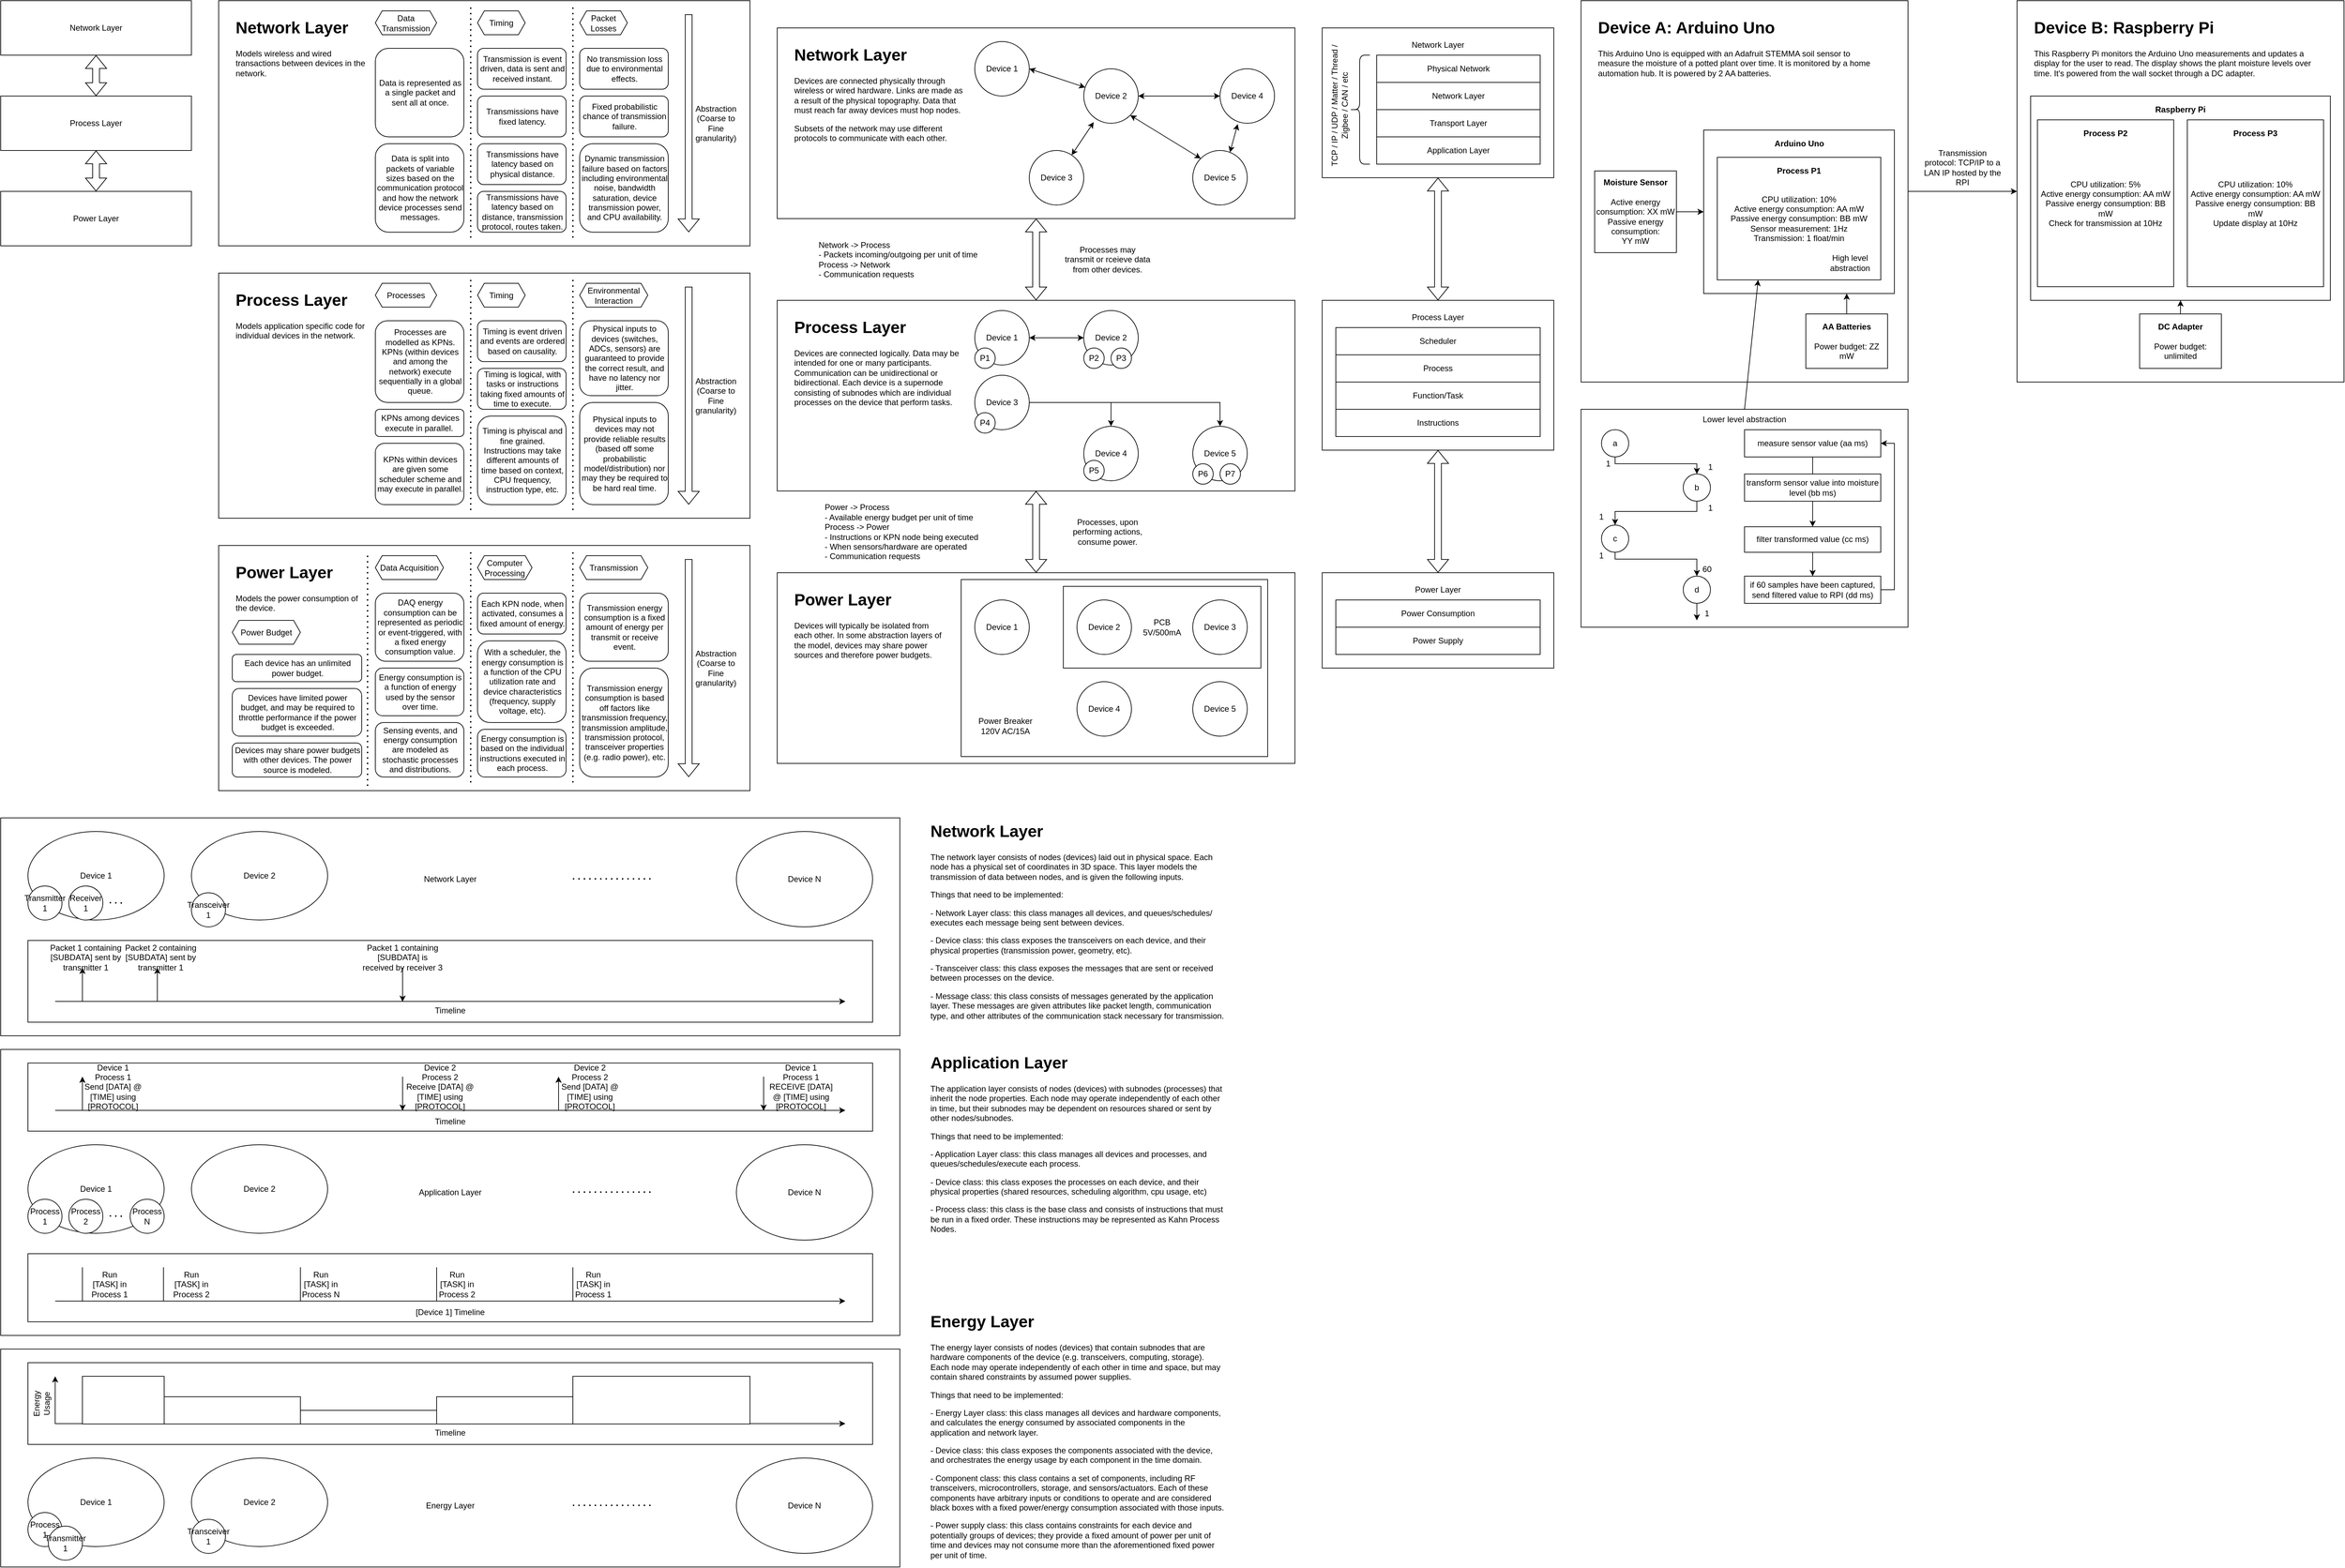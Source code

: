 <mxfile version="20.3.0" type="device"><diagram id="1npeA65ae8jvCcnou2bl" name="Page-1"><mxGraphModel dx="2250" dy="4027" grid="1" gridSize="10" guides="1" tooltips="1" connect="1" arrows="1" fold="1" page="1" pageScale="1" pageWidth="850" pageHeight="1100" math="0" shadow="0"><root><mxCell id="0"/><mxCell id="1" parent="0"/><mxCell id="-ilCJvAWW_Zh2dFq0yAd-214" value="" style="rounded=0;whiteSpace=wrap;html=1;" parent="1" vertex="1"><mxGeometry x="2400" y="-440" width="480" height="320" as="geometry"/></mxCell><mxCell id="-ilCJvAWW_Zh2dFq0yAd-185" value="" style="rounded=0;whiteSpace=wrap;html=1;" parent="1" vertex="1"><mxGeometry x="2400" y="-1040" width="480" height="560" as="geometry"/></mxCell><mxCell id="-ilCJvAWW_Zh2dFq0yAd-190" value="" style="rounded=0;whiteSpace=wrap;html=1;" parent="1" vertex="1"><mxGeometry x="2580" y="-850" width="280" height="240" as="geometry"/></mxCell><mxCell id="-ilCJvAWW_Zh2dFq0yAd-195" value="CPU utilization: 10%&lt;br&gt;Active energy consumption: AA mW&lt;br&gt;Passive energy consumption: BB mW&lt;br&gt;Sensor measurement: 1Hz&lt;br&gt;Transmission: 1 float/min" style="rounded=0;whiteSpace=wrap;html=1;" parent="1" vertex="1"><mxGeometry x="2600" y="-810" width="240" height="180" as="geometry"/></mxCell><mxCell id="-ilCJvAWW_Zh2dFq0yAd-3" value="" style="rounded=0;whiteSpace=wrap;html=1;" parent="1" vertex="1"><mxGeometry x="1220" y="-200" width="760" height="280" as="geometry"/></mxCell><mxCell id="-ilCJvAWW_Zh2dFq0yAd-133" value="" style="rounded=0;whiteSpace=wrap;html=1;" parent="1" vertex="1"><mxGeometry x="1490" y="-190" width="450" height="260" as="geometry"/></mxCell><mxCell id="-ilCJvAWW_Zh2dFq0yAd-131" value="PCB&lt;br&gt;5V/500mA" style="rounded=0;whiteSpace=wrap;html=1;" parent="1" vertex="1"><mxGeometry x="1640" y="-180" width="290" height="120" as="geometry"/></mxCell><mxCell id="-ilCJvAWW_Zh2dFq0yAd-13" value="" style="rounded=0;whiteSpace=wrap;html=1;" parent="1" vertex="1"><mxGeometry x="400" y="-1040" width="780" height="360" as="geometry"/></mxCell><mxCell id="-ilCJvAWW_Zh2dFq0yAd-1" value="" style="rounded=0;whiteSpace=wrap;html=1;" parent="1" vertex="1"><mxGeometry x="1220" y="-1000" width="760" height="280" as="geometry"/></mxCell><mxCell id="-ilCJvAWW_Zh2dFq0yAd-4" value="" style="shape=flexArrow;endArrow=classic;startArrow=classic;html=1;rounded=0;exitX=0.5;exitY=0;exitDx=0;exitDy=0;entryX=0.5;entryY=1;entryDx=0;entryDy=0;" parent="1" source="-ilCJvAWW_Zh2dFq0yAd-3" target="-ilCJvAWW_Zh2dFq0yAd-2" edge="1"><mxGeometry width="100" height="100" relative="1" as="geometry"><mxPoint x="1260" y="-840" as="sourcePoint"/><mxPoint x="1350" y="-760" as="targetPoint"/></mxGeometry></mxCell><mxCell id="-ilCJvAWW_Zh2dFq0yAd-5" value="" style="shape=flexArrow;endArrow=classic;startArrow=classic;html=1;rounded=0;exitX=0.5;exitY=0;exitDx=0;exitDy=0;entryX=0.5;entryY=1;entryDx=0;entryDy=0;" parent="1" source="-ilCJvAWW_Zh2dFq0yAd-2" target="-ilCJvAWW_Zh2dFq0yAd-1" edge="1"><mxGeometry width="100" height="100" relative="1" as="geometry"><mxPoint x="1321" y="-640" as="sourcePoint"/><mxPoint x="1450" y="-700" as="targetPoint"/></mxGeometry></mxCell><mxCell id="-ilCJvAWW_Zh2dFq0yAd-6" value="Network Layer" style="rounded=0;whiteSpace=wrap;html=1;" parent="1" vertex="1"><mxGeometry x="80" y="-1040" width="280" height="80" as="geometry"/></mxCell><mxCell id="-ilCJvAWW_Zh2dFq0yAd-8" value="Power Layer" style="rounded=0;whiteSpace=wrap;html=1;" parent="1" vertex="1"><mxGeometry x="80" y="-760" width="280" height="80" as="geometry"/></mxCell><mxCell id="-ilCJvAWW_Zh2dFq0yAd-9" value="" style="shape=flexArrow;endArrow=classic;startArrow=classic;html=1;rounded=0;exitX=0.5;exitY=0;exitDx=0;exitDy=0;entryX=0.5;entryY=1;entryDx=0;entryDy=0;" parent="1" source="-ilCJvAWW_Zh2dFq0yAd-7" target="-ilCJvAWW_Zh2dFq0yAd-6" edge="1"><mxGeometry width="100" height="100" relative="1" as="geometry"><mxPoint x="120" y="-603.96" as="sourcePoint"/><mxPoint x="200" y="-950" as="targetPoint"/></mxGeometry></mxCell><mxCell id="-ilCJvAWW_Zh2dFq0yAd-10" value="" style="shape=flexArrow;endArrow=classic;startArrow=classic;html=1;rounded=0;entryX=0.5;entryY=1;entryDx=0;entryDy=0;" parent="1" source="-ilCJvAWW_Zh2dFq0yAd-8" target="-ilCJvAWW_Zh2dFq0yAd-7" edge="1"><mxGeometry width="100" height="100" relative="1" as="geometry"><mxPoint x="160" y="-590" as="sourcePoint"/><mxPoint x="160" y="-670" as="targetPoint"/></mxGeometry></mxCell><mxCell id="-ilCJvAWW_Zh2dFq0yAd-7" value="Process Layer" style="rounded=0;whiteSpace=wrap;html=1;" parent="1" vertex="1"><mxGeometry x="80" y="-900" width="280" height="80" as="geometry"/></mxCell><mxCell id="-ilCJvAWW_Zh2dFq0yAd-12" value="&lt;h1&gt;Network Layer&lt;/h1&gt;&lt;p&gt;Models wireless and wired transactions between devices in the network.&lt;/p&gt;" style="text;html=1;strokeColor=none;fillColor=none;spacing=5;spacingTop=-20;whiteSpace=wrap;overflow=hidden;rounded=0;" parent="1" vertex="1"><mxGeometry x="420" y="-1020" width="200" height="320" as="geometry"/></mxCell><mxCell id="-ilCJvAWW_Zh2dFq0yAd-16" value="" style="shape=flexArrow;endArrow=classic;html=1;rounded=0;" parent="1" edge="1"><mxGeometry width="50" height="50" relative="1" as="geometry"><mxPoint x="1090" y="-1020" as="sourcePoint"/><mxPoint x="1090" y="-700" as="targetPoint"/></mxGeometry></mxCell><mxCell id="-ilCJvAWW_Zh2dFq0yAd-17" value="Abstraction (Coarse to Fine granularity)" style="text;html=1;strokeColor=none;fillColor=none;align=center;verticalAlign=middle;whiteSpace=wrap;rounded=0;rotation=0;" parent="1" vertex="1"><mxGeometry x="1100" y="-875" width="60" height="30" as="geometry"/></mxCell><mxCell id="-ilCJvAWW_Zh2dFq0yAd-21" value="Timing" style="shape=hexagon;perimeter=hexagonPerimeter2;whiteSpace=wrap;html=1;fixedSize=1;size=10.0;" parent="1" vertex="1"><mxGeometry x="780" y="-1025" width="70" height="35" as="geometry"/></mxCell><mxCell id="-ilCJvAWW_Zh2dFq0yAd-22" value="Packet Losses" style="shape=hexagon;perimeter=hexagonPerimeter2;whiteSpace=wrap;html=1;fixedSize=1;size=10.0;" parent="1" vertex="1"><mxGeometry x="930" y="-1025" width="70" height="35" as="geometry"/></mxCell><mxCell id="-ilCJvAWW_Zh2dFq0yAd-23" value="Data Transmission" style="shape=hexagon;perimeter=hexagonPerimeter2;whiteSpace=wrap;html=1;fixedSize=1;size=10.0;" parent="1" vertex="1"><mxGeometry x="630" y="-1025" width="90" height="35" as="geometry"/></mxCell><mxCell id="-ilCJvAWW_Zh2dFq0yAd-24" value="&lt;div style=&quot;text-align: center;&quot;&gt;&lt;span style=&quot;background-color: initial;&quot;&gt;Data is represented as a single packet and sent all at once.&lt;/span&gt;&lt;/div&gt;" style="rounded=1;whiteSpace=wrap;html=1;align=left;" parent="1" vertex="1"><mxGeometry x="630" y="-970" width="130" height="130" as="geometry"/></mxCell><mxCell id="-ilCJvAWW_Zh2dFq0yAd-25" value="&lt;div style=&quot;text-align: center;&quot;&gt;&lt;span style=&quot;background-color: initial;&quot;&gt;Data is split into packets of variable sizes based on the communication protocol and how the network device processes send messages.&lt;/span&gt;&lt;/div&gt;" style="rounded=1;whiteSpace=wrap;html=1;align=left;" parent="1" vertex="1"><mxGeometry x="630" y="-830" width="130" height="130" as="geometry"/></mxCell><mxCell id="-ilCJvAWW_Zh2dFq0yAd-27" value="&lt;div style=&quot;text-align: center;&quot;&gt;Transmission is event driven, data is sent and received instant.&lt;/div&gt;" style="rounded=1;whiteSpace=wrap;html=1;align=left;" parent="1" vertex="1"><mxGeometry x="780" y="-970" width="130" height="60" as="geometry"/></mxCell><mxCell id="-ilCJvAWW_Zh2dFq0yAd-28" value="&lt;div style=&quot;text-align: center;&quot;&gt;Transmissions have fixed latency.&lt;/div&gt;" style="rounded=1;whiteSpace=wrap;html=1;align=left;" parent="1" vertex="1"><mxGeometry x="780" y="-900" width="130" height="60" as="geometry"/></mxCell><mxCell id="-ilCJvAWW_Zh2dFq0yAd-29" value="&lt;div style=&quot;text-align: center;&quot;&gt;Transmissions have latency based on physical distance.&lt;/div&gt;" style="rounded=1;whiteSpace=wrap;html=1;align=left;" parent="1" vertex="1"><mxGeometry x="780" y="-830" width="130" height="60" as="geometry"/></mxCell><mxCell id="-ilCJvAWW_Zh2dFq0yAd-30" value="&lt;div style=&quot;text-align: center;&quot;&gt;Transmissions have latency based on distance, transmission protocol, routes taken.&lt;/div&gt;" style="rounded=1;whiteSpace=wrap;html=1;align=left;" parent="1" vertex="1"><mxGeometry x="780" y="-760" width="130" height="60" as="geometry"/></mxCell><mxCell id="-ilCJvAWW_Zh2dFq0yAd-31" value="&lt;div style=&quot;text-align: center;&quot;&gt;No transmission loss due to environmental effects.&lt;/div&gt;" style="rounded=1;whiteSpace=wrap;html=1;align=left;" parent="1" vertex="1"><mxGeometry x="930" y="-970" width="130" height="60" as="geometry"/></mxCell><mxCell id="-ilCJvAWW_Zh2dFq0yAd-32" value="&lt;div style=&quot;text-align: center;&quot;&gt;Fixed probabilistic chance of transmission failure.&lt;/div&gt;" style="rounded=1;whiteSpace=wrap;html=1;align=left;" parent="1" vertex="1"><mxGeometry x="930" y="-900" width="130" height="60" as="geometry"/></mxCell><mxCell id="-ilCJvAWW_Zh2dFq0yAd-33" value="&lt;div style=&quot;text-align: center;&quot;&gt;Dynamic transmission failure based on factors including environmental noise, bandwidth saturation, device transmission power, and CPU availability.&lt;/div&gt;" style="rounded=1;whiteSpace=wrap;html=1;align=left;" parent="1" vertex="1"><mxGeometry x="930" y="-830" width="130" height="130" as="geometry"/></mxCell><mxCell id="-ilCJvAWW_Zh2dFq0yAd-34" value="" style="endArrow=none;dashed=1;html=1;dashPattern=1 3;strokeWidth=2;rounded=0;" parent="1" edge="1"><mxGeometry width="50" height="50" relative="1" as="geometry"><mxPoint x="770" y="-1030" as="sourcePoint"/><mxPoint x="770" y="-690" as="targetPoint"/></mxGeometry></mxCell><mxCell id="-ilCJvAWW_Zh2dFq0yAd-35" value="" style="endArrow=none;dashed=1;html=1;dashPattern=1 3;strokeWidth=2;rounded=0;" parent="1" edge="1"><mxGeometry width="50" height="50" relative="1" as="geometry"><mxPoint x="920.0" y="-1030" as="sourcePoint"/><mxPoint x="920.0" y="-690" as="targetPoint"/></mxGeometry></mxCell><mxCell id="-ilCJvAWW_Zh2dFq0yAd-37" value="" style="rounded=0;whiteSpace=wrap;html=1;" parent="1" vertex="1"><mxGeometry x="400" y="-640" width="780" height="360" as="geometry"/></mxCell><mxCell id="-ilCJvAWW_Zh2dFq0yAd-38" value="&lt;h1&gt;Process Layer&lt;/h1&gt;&lt;p&gt;Models application specific code for individual devices in the network.&lt;/p&gt;" style="text;html=1;strokeColor=none;fillColor=none;spacing=5;spacingTop=-20;whiteSpace=wrap;overflow=hidden;rounded=0;" parent="1" vertex="1"><mxGeometry x="420" y="-620" width="200" height="310" as="geometry"/></mxCell><mxCell id="-ilCJvAWW_Zh2dFq0yAd-39" value="" style="shape=flexArrow;endArrow=classic;html=1;rounded=0;" parent="1" edge="1"><mxGeometry width="50" height="50" relative="1" as="geometry"><mxPoint x="1090.0" y="-620" as="sourcePoint"/><mxPoint x="1090.0" y="-300" as="targetPoint"/></mxGeometry></mxCell><mxCell id="-ilCJvAWW_Zh2dFq0yAd-40" value="Abstraction (Coarse to Fine granularity)" style="text;html=1;strokeColor=none;fillColor=none;align=center;verticalAlign=middle;whiteSpace=wrap;rounded=0;rotation=0;" parent="1" vertex="1"><mxGeometry x="1100" y="-475" width="60" height="30" as="geometry"/></mxCell><mxCell id="-ilCJvAWW_Zh2dFq0yAd-41" value="Timing" style="shape=hexagon;perimeter=hexagonPerimeter2;whiteSpace=wrap;html=1;fixedSize=1;size=10.0;" parent="1" vertex="1"><mxGeometry x="780" y="-625" width="70" height="35" as="geometry"/></mxCell><mxCell id="-ilCJvAWW_Zh2dFq0yAd-42" value="Environmental Interaction" style="shape=hexagon;perimeter=hexagonPerimeter2;whiteSpace=wrap;html=1;fixedSize=1;size=10.0;" parent="1" vertex="1"><mxGeometry x="930" y="-625" width="100" height="35" as="geometry"/></mxCell><mxCell id="-ilCJvAWW_Zh2dFq0yAd-43" value="Processes" style="shape=hexagon;perimeter=hexagonPerimeter2;whiteSpace=wrap;html=1;fixedSize=1;size=10.0;" parent="1" vertex="1"><mxGeometry x="630" y="-625" width="90" height="35" as="geometry"/></mxCell><mxCell id="-ilCJvAWW_Zh2dFq0yAd-46" value="&lt;div style=&quot;text-align: center;&quot;&gt;Timing is event driven and events are ordered based on causality.&lt;/div&gt;" style="rounded=1;whiteSpace=wrap;html=1;align=left;" parent="1" vertex="1"><mxGeometry x="780" y="-570" width="130" height="60" as="geometry"/></mxCell><mxCell id="-ilCJvAWW_Zh2dFq0yAd-47" value="&lt;div style=&quot;text-align: center;&quot;&gt;Timing is logical, with tasks or instructions taking fixed amounts of time to execute.&lt;/div&gt;" style="rounded=1;whiteSpace=wrap;html=1;align=left;" parent="1" vertex="1"><mxGeometry x="780" y="-500" width="130" height="60" as="geometry"/></mxCell><mxCell id="-ilCJvAWW_Zh2dFq0yAd-48" value="&lt;div style=&quot;text-align: center;&quot;&gt;Timing is phyiscal and fine grained. Instructions may take different amounts of time based on context, CPU frequency, instruction type, etc.&lt;/div&gt;" style="rounded=1;whiteSpace=wrap;html=1;align=left;" parent="1" vertex="1"><mxGeometry x="780" y="-430" width="130" height="130" as="geometry"/></mxCell><mxCell id="-ilCJvAWW_Zh2dFq0yAd-50" value="&lt;div style=&quot;text-align: center;&quot;&gt;Physical inputs to devices (switches, ADCs, sensors) are guaranteed to provide the correct result, and have no latency nor jitter.&lt;/div&gt;" style="rounded=1;whiteSpace=wrap;html=1;align=left;" parent="1" vertex="1"><mxGeometry x="930" y="-570" width="130" height="110" as="geometry"/></mxCell><mxCell id="-ilCJvAWW_Zh2dFq0yAd-53" value="" style="endArrow=none;dashed=1;html=1;dashPattern=1 3;strokeWidth=2;rounded=0;" parent="1" edge="1"><mxGeometry width="50" height="50" relative="1" as="geometry"><mxPoint x="770.0" y="-630" as="sourcePoint"/><mxPoint x="770.0" y="-290" as="targetPoint"/></mxGeometry></mxCell><mxCell id="-ilCJvAWW_Zh2dFq0yAd-54" value="" style="endArrow=none;dashed=1;html=1;dashPattern=1 3;strokeWidth=2;rounded=0;" parent="1" edge="1"><mxGeometry width="50" height="50" relative="1" as="geometry"><mxPoint x="920.0" y="-630" as="sourcePoint"/><mxPoint x="920.0" y="-290" as="targetPoint"/></mxGeometry></mxCell><mxCell id="-ilCJvAWW_Zh2dFq0yAd-58" value="&lt;div style=&quot;text-align: center;&quot;&gt;&lt;span style=&quot;background-color: initial;&quot;&gt;Processes are modelled as KPNs.&lt;/span&gt;&lt;/div&gt;&lt;div style=&quot;text-align: center;&quot;&gt;&lt;span style=&quot;background-color: initial;&quot;&gt;KPNs (within devices and among the network) execute sequentially in a global queue.&lt;/span&gt;&lt;br&gt;&lt;/div&gt;" style="rounded=1;whiteSpace=wrap;html=1;align=left;" parent="1" vertex="1"><mxGeometry x="630" y="-570" width="130" height="120" as="geometry"/></mxCell><mxCell id="-ilCJvAWW_Zh2dFq0yAd-59" value="&lt;div style=&quot;text-align: center;&quot;&gt;&lt;span style=&quot;background-color: initial;&quot;&gt;KPNs among devices execute in parallel.&amp;nbsp;&lt;/span&gt;&lt;/div&gt;" style="rounded=1;whiteSpace=wrap;html=1;align=left;" parent="1" vertex="1"><mxGeometry x="630" y="-440" width="130" height="40" as="geometry"/></mxCell><mxCell id="-ilCJvAWW_Zh2dFq0yAd-60" value="&lt;div style=&quot;text-align: center;&quot;&gt;&lt;span style=&quot;background-color: initial;&quot;&gt;KPNs within devices are given some scheduler scheme and may execute in parallel.&lt;/span&gt;&lt;/div&gt;" style="rounded=1;whiteSpace=wrap;html=1;align=left;" parent="1" vertex="1"><mxGeometry x="630" y="-390" width="130" height="90" as="geometry"/></mxCell><mxCell id="-ilCJvAWW_Zh2dFq0yAd-61" value="&lt;div style=&quot;text-align: center;&quot;&gt;Physical inputs to devices may not provide reliable results (based off some probabilistic model/distribution) nor may they be required to be hard real time.&lt;/div&gt;" style="rounded=1;whiteSpace=wrap;html=1;align=left;" parent="1" vertex="1"><mxGeometry x="930" y="-450" width="130" height="150" as="geometry"/></mxCell><mxCell id="-ilCJvAWW_Zh2dFq0yAd-62" value="" style="rounded=0;whiteSpace=wrap;html=1;" parent="1" vertex="1"><mxGeometry x="400" y="-240" width="780" height="360" as="geometry"/></mxCell><mxCell id="-ilCJvAWW_Zh2dFq0yAd-63" value="&lt;h1&gt;Power Layer&lt;/h1&gt;&lt;p&gt;Models the power consumption of the device.&lt;/p&gt;" style="text;html=1;strokeColor=none;fillColor=none;spacing=5;spacingTop=-20;whiteSpace=wrap;overflow=hidden;rounded=0;" parent="1" vertex="1"><mxGeometry x="420" y="-220" width="200" height="80" as="geometry"/></mxCell><mxCell id="-ilCJvAWW_Zh2dFq0yAd-64" value="" style="shape=flexArrow;endArrow=classic;html=1;rounded=0;" parent="1" edge="1"><mxGeometry width="50" height="50" relative="1" as="geometry"><mxPoint x="1090.0" y="-220" as="sourcePoint"/><mxPoint x="1090.0" y="100" as="targetPoint"/></mxGeometry></mxCell><mxCell id="-ilCJvAWW_Zh2dFq0yAd-65" value="Abstraction (Coarse to Fine granularity)" style="text;html=1;strokeColor=none;fillColor=none;align=center;verticalAlign=middle;whiteSpace=wrap;rounded=0;rotation=0;" parent="1" vertex="1"><mxGeometry x="1100" y="-75" width="60" height="30" as="geometry"/></mxCell><mxCell id="-ilCJvAWW_Zh2dFq0yAd-66" value="Computer Processing" style="shape=hexagon;perimeter=hexagonPerimeter2;whiteSpace=wrap;html=1;fixedSize=1;size=10.0;" parent="1" vertex="1"><mxGeometry x="780" y="-225" width="80" height="35" as="geometry"/></mxCell><mxCell id="-ilCJvAWW_Zh2dFq0yAd-67" value="Transmission" style="shape=hexagon;perimeter=hexagonPerimeter2;whiteSpace=wrap;html=1;fixedSize=1;size=10.0;" parent="1" vertex="1"><mxGeometry x="930" y="-225" width="100" height="35" as="geometry"/></mxCell><mxCell id="-ilCJvAWW_Zh2dFq0yAd-68" value="Data Acquisition" style="shape=hexagon;perimeter=hexagonPerimeter2;whiteSpace=wrap;html=1;fixedSize=1;size=10.0;" parent="1" vertex="1"><mxGeometry x="630" y="-225" width="100" height="35" as="geometry"/></mxCell><mxCell id="-ilCJvAWW_Zh2dFq0yAd-69" value="&lt;div style=&quot;text-align: center;&quot;&gt;Each KPN node, when activated, consumes a fixed amount of energy.&lt;/div&gt;" style="rounded=1;whiteSpace=wrap;html=1;align=left;" parent="1" vertex="1"><mxGeometry x="780" y="-170" width="130" height="60" as="geometry"/></mxCell><mxCell id="-ilCJvAWW_Zh2dFq0yAd-70" value="&lt;div style=&quot;text-align: center;&quot;&gt;With a scheduler, the energy consumption is a function of the CPU utilization rate and device characteristics (frequency, supply voltage, etc).&lt;/div&gt;" style="rounded=1;whiteSpace=wrap;html=1;align=left;" parent="1" vertex="1"><mxGeometry x="780" y="-100" width="130" height="120" as="geometry"/></mxCell><mxCell id="-ilCJvAWW_Zh2dFq0yAd-71" value="&lt;div style=&quot;text-align: center;&quot;&gt;Energy consumption is based on the individual instructions executed in each process.&lt;/div&gt;" style="rounded=1;whiteSpace=wrap;html=1;align=left;" parent="1" vertex="1"><mxGeometry x="780" y="30" width="130" height="70" as="geometry"/></mxCell><mxCell id="-ilCJvAWW_Zh2dFq0yAd-72" value="&lt;div style=&quot;text-align: center;&quot;&gt;Transmission energy consumption is a fixed amount of energy per transmit or receive event.&lt;/div&gt;" style="rounded=1;whiteSpace=wrap;html=1;align=left;" parent="1" vertex="1"><mxGeometry x="930" y="-170" width="130" height="100" as="geometry"/></mxCell><mxCell id="-ilCJvAWW_Zh2dFq0yAd-73" value="" style="endArrow=none;dashed=1;html=1;dashPattern=1 3;strokeWidth=2;rounded=0;" parent="1" edge="1"><mxGeometry width="50" height="50" relative="1" as="geometry"><mxPoint x="770.0" y="-230" as="sourcePoint"/><mxPoint x="770.0" y="110" as="targetPoint"/></mxGeometry></mxCell><mxCell id="-ilCJvAWW_Zh2dFq0yAd-74" value="" style="endArrow=none;dashed=1;html=1;dashPattern=1 3;strokeWidth=2;rounded=0;" parent="1" edge="1"><mxGeometry width="50" height="50" relative="1" as="geometry"><mxPoint x="920.0" y="-230" as="sourcePoint"/><mxPoint x="920.0" y="110" as="targetPoint"/></mxGeometry></mxCell><mxCell id="-ilCJvAWW_Zh2dFq0yAd-75" value="&lt;div style=&quot;text-align: center;&quot;&gt;DAQ energy consumption can be represented as periodic or event-triggered, with a fixed energy consumption value.&lt;/div&gt;" style="rounded=1;whiteSpace=wrap;html=1;align=left;" parent="1" vertex="1"><mxGeometry x="630" y="-170" width="130" height="100" as="geometry"/></mxCell><mxCell id="-ilCJvAWW_Zh2dFq0yAd-77" value="&lt;div style=&quot;text-align: center;&quot;&gt;&lt;span style=&quot;background-color: initial;&quot;&gt;Energy consumption is a function of energy used by the sensor over time.&lt;/span&gt;&lt;/div&gt;" style="rounded=1;whiteSpace=wrap;html=1;align=left;" parent="1" vertex="1"><mxGeometry x="630" y="-60" width="130" height="70" as="geometry"/></mxCell><mxCell id="-ilCJvAWW_Zh2dFq0yAd-78" value="&lt;div style=&quot;text-align: center;&quot;&gt;Transmission energy consumption is based off factors like transmission frequency, transmission amplitude&lt;span style=&quot;background-color: initial;&quot;&gt;, transmission protocol, transceiver properties (e.g. radio power), etc.&lt;/span&gt;&lt;/div&gt;" style="rounded=1;whiteSpace=wrap;html=1;align=left;" parent="1" vertex="1"><mxGeometry x="930" y="-60" width="130" height="160" as="geometry"/></mxCell><mxCell id="-ilCJvAWW_Zh2dFq0yAd-79" value="&lt;div style=&quot;text-align: center;&quot;&gt;&lt;span style=&quot;background-color: initial;&quot;&gt;Sensing events, and energy consumption are modeled as stochastic processes and distributions.&lt;/span&gt;&lt;/div&gt;" style="rounded=1;whiteSpace=wrap;html=1;align=left;" parent="1" vertex="1"><mxGeometry x="630" y="20" width="130" height="80" as="geometry"/></mxCell><mxCell id="-ilCJvAWW_Zh2dFq0yAd-2" value="" style="rounded=0;whiteSpace=wrap;html=1;" parent="1" vertex="1"><mxGeometry x="1220" y="-600" width="760" height="280" as="geometry"/></mxCell><mxCell id="-ilCJvAWW_Zh2dFq0yAd-87" value="Processes may transmit or rceieve data from other devices." style="text;html=1;strokeColor=none;fillColor=none;align=center;verticalAlign=middle;whiteSpace=wrap;rounded=0;" parent="1" vertex="1"><mxGeometry x="1640" y="-680" width="130" height="40" as="geometry"/></mxCell><mxCell id="-ilCJvAWW_Zh2dFq0yAd-88" value="Device 1" style="ellipse;whiteSpace=wrap;html=1;aspect=fixed;" parent="1" vertex="1"><mxGeometry x="1510" y="-585" width="80" height="80" as="geometry"/></mxCell><mxCell id="-ilCJvAWW_Zh2dFq0yAd-89" value="Device 3" style="ellipse;whiteSpace=wrap;html=1;aspect=fixed;" parent="1" vertex="1"><mxGeometry x="1510" y="-490" width="80" height="80" as="geometry"/></mxCell><mxCell id="-ilCJvAWW_Zh2dFq0yAd-90" value="Device 2" style="ellipse;whiteSpace=wrap;html=1;aspect=fixed;" parent="1" vertex="1"><mxGeometry x="1670" y="-585" width="80" height="80" as="geometry"/></mxCell><mxCell id="-ilCJvAWW_Zh2dFq0yAd-91" value="Device 4" style="ellipse;whiteSpace=wrap;html=1;aspect=fixed;" parent="1" vertex="1"><mxGeometry x="1670" y="-415" width="80" height="80" as="geometry"/></mxCell><mxCell id="-ilCJvAWW_Zh2dFq0yAd-92" value="Device 5" style="ellipse;whiteSpace=wrap;html=1;aspect=fixed;" parent="1" vertex="1"><mxGeometry x="1830" y="-415" width="80" height="80" as="geometry"/></mxCell><mxCell id="-ilCJvAWW_Zh2dFq0yAd-95" value="Device 1" style="ellipse;whiteSpace=wrap;html=1;aspect=fixed;" parent="1" vertex="1"><mxGeometry x="1510" y="-980" width="80" height="80" as="geometry"/></mxCell><mxCell id="-ilCJvAWW_Zh2dFq0yAd-96" value="Device 3" style="ellipse;whiteSpace=wrap;html=1;aspect=fixed;" parent="1" vertex="1"><mxGeometry x="1590" y="-820" width="80" height="80" as="geometry"/></mxCell><mxCell id="-ilCJvAWW_Zh2dFq0yAd-97" value="Device 2" style="ellipse;whiteSpace=wrap;html=1;aspect=fixed;" parent="1" vertex="1"><mxGeometry x="1670" y="-940" width="80" height="80" as="geometry"/></mxCell><mxCell id="-ilCJvAWW_Zh2dFq0yAd-98" value="Device 5" style="ellipse;whiteSpace=wrap;html=1;aspect=fixed;" parent="1" vertex="1"><mxGeometry x="1830" y="-820" width="80" height="80" as="geometry"/></mxCell><mxCell id="-ilCJvAWW_Zh2dFq0yAd-99" value="Device 4" style="ellipse;whiteSpace=wrap;html=1;aspect=fixed;" parent="1" vertex="1"><mxGeometry x="1870" y="-940" width="80" height="80" as="geometry"/></mxCell><mxCell id="-ilCJvAWW_Zh2dFq0yAd-100" value="" style="endArrow=classic;startArrow=classic;html=1;rounded=0;exitX=1;exitY=0.5;exitDx=0;exitDy=0;" parent="1" source="-ilCJvAWW_Zh2dFq0yAd-95" target="-ilCJvAWW_Zh2dFq0yAd-97" edge="1"><mxGeometry width="50" height="50" relative="1" as="geometry"><mxPoint x="1630" y="-1000" as="sourcePoint"/><mxPoint x="1680" y="-1050" as="targetPoint"/></mxGeometry></mxCell><mxCell id="-ilCJvAWW_Zh2dFq0yAd-101" value="" style="endArrow=classic;startArrow=classic;html=1;rounded=0;entryX=0.182;entryY=0.98;entryDx=0;entryDy=0;entryPerimeter=0;" parent="1" source="-ilCJvAWW_Zh2dFq0yAd-96" target="-ilCJvAWW_Zh2dFq0yAd-97" edge="1"><mxGeometry width="50" height="50" relative="1" as="geometry"><mxPoint x="1610" y="-830" as="sourcePoint"/><mxPoint x="1660" y="-880" as="targetPoint"/></mxGeometry></mxCell><mxCell id="-ilCJvAWW_Zh2dFq0yAd-102" value="" style="endArrow=classic;startArrow=classic;html=1;rounded=0;exitX=1;exitY=0.5;exitDx=0;exitDy=0;entryX=0;entryY=0.5;entryDx=0;entryDy=0;" parent="1" source="-ilCJvAWW_Zh2dFq0yAd-97" target="-ilCJvAWW_Zh2dFq0yAd-99" edge="1"><mxGeometry width="50" height="50" relative="1" as="geometry"><mxPoint x="1810" y="-990" as="sourcePoint"/><mxPoint x="1860" y="-1040" as="targetPoint"/></mxGeometry></mxCell><mxCell id="-ilCJvAWW_Zh2dFq0yAd-103" value="" style="endArrow=classic;startArrow=classic;html=1;rounded=0;entryX=0.325;entryY=1.016;entryDx=0;entryDy=0;entryPerimeter=0;exitX=0.682;exitY=0.034;exitDx=0;exitDy=0;exitPerimeter=0;" parent="1" source="-ilCJvAWW_Zh2dFq0yAd-98" target="-ilCJvAWW_Zh2dFq0yAd-99" edge="1"><mxGeometry width="50" height="50" relative="1" as="geometry"><mxPoint x="1810" y="-830" as="sourcePoint"/><mxPoint x="1860" y="-880" as="targetPoint"/></mxGeometry></mxCell><mxCell id="-ilCJvAWW_Zh2dFq0yAd-104" value="" style="endArrow=classic;startArrow=classic;html=1;rounded=0;entryX=1;entryY=1;entryDx=0;entryDy=0;exitX=0;exitY=0;exitDx=0;exitDy=0;" parent="1" source="-ilCJvAWW_Zh2dFq0yAd-98" target="-ilCJvAWW_Zh2dFq0yAd-97" edge="1"><mxGeometry width="50" height="50" relative="1" as="geometry"><mxPoint x="1760" y="-770" as="sourcePoint"/><mxPoint x="1810" y="-820" as="targetPoint"/></mxGeometry></mxCell><mxCell id="-ilCJvAWW_Zh2dFq0yAd-105" value="Processes, upon performing actions, consume power." style="text;html=1;strokeColor=none;fillColor=none;align=center;verticalAlign=middle;whiteSpace=wrap;rounded=0;" parent="1" vertex="1"><mxGeometry x="1640" y="-280" width="130" height="40" as="geometry"/></mxCell><mxCell id="-ilCJvAWW_Zh2dFq0yAd-108" value="&lt;h1&gt;Network Layer&lt;/h1&gt;&lt;p&gt;Devices are connected physically through wireless or wired hardware. Links are made as a result of the physical topography. Data that must reach far away devices must hop nodes.&lt;/p&gt;&lt;p&gt;Subsets of the network may use different protocols to communicate with each other.&lt;/p&gt;" style="text;html=1;strokeColor=none;fillColor=none;spacing=5;spacingTop=-20;whiteSpace=wrap;overflow=hidden;rounded=0;" parent="1" vertex="1"><mxGeometry x="1240" y="-980" width="260" height="240" as="geometry"/></mxCell><mxCell id="-ilCJvAWW_Zh2dFq0yAd-109" value="&lt;h1&gt;Process Layer&lt;/h1&gt;&lt;p&gt;Devices are connected logically. Data may be intended for one or many participants. Communication can be unidirectional or bidirectional. Each device is a supernode consisting of subnodes which are individual processes on the device that perform tasks.&lt;/p&gt;" style="text;html=1;strokeColor=none;fillColor=none;spacing=5;spacingTop=-20;whiteSpace=wrap;overflow=hidden;rounded=0;" parent="1" vertex="1"><mxGeometry x="1240" y="-580" width="260" height="240" as="geometry"/></mxCell><mxCell id="-ilCJvAWW_Zh2dFq0yAd-111" value="" style="endArrow=classic;startArrow=classic;html=1;rounded=0;exitX=1;exitY=0.5;exitDx=0;exitDy=0;entryX=0;entryY=0.5;entryDx=0;entryDy=0;" parent="1" source="-ilCJvAWW_Zh2dFq0yAd-88" target="-ilCJvAWW_Zh2dFq0yAd-90" edge="1"><mxGeometry width="50" height="50" relative="1" as="geometry"><mxPoint x="1610" y="-455" as="sourcePoint"/><mxPoint x="1660" y="-505" as="targetPoint"/></mxGeometry></mxCell><mxCell id="-ilCJvAWW_Zh2dFq0yAd-112" value="" style="endArrow=classic;html=1;rounded=0;exitX=1;exitY=0.5;exitDx=0;exitDy=0;entryX=0.5;entryY=0;entryDx=0;entryDy=0;" parent="1" source="-ilCJvAWW_Zh2dFq0yAd-89" target="-ilCJvAWW_Zh2dFq0yAd-92" edge="1"><mxGeometry width="50" height="50" relative="1" as="geometry"><mxPoint x="2040" y="-450" as="sourcePoint"/><mxPoint x="2090" y="-500" as="targetPoint"/><Array as="points"><mxPoint x="1870" y="-450"/></Array></mxGeometry></mxCell><mxCell id="-ilCJvAWW_Zh2dFq0yAd-113" value="" style="endArrow=classic;html=1;rounded=0;exitX=1;exitY=0.5;exitDx=0;exitDy=0;entryX=0.5;entryY=0;entryDx=0;entryDy=0;" parent="1" source="-ilCJvAWW_Zh2dFq0yAd-89" target="-ilCJvAWW_Zh2dFq0yAd-91" edge="1"><mxGeometry width="50" height="50" relative="1" as="geometry"><mxPoint x="2030" y="-450" as="sourcePoint"/><mxPoint x="2080" y="-500" as="targetPoint"/><Array as="points"><mxPoint x="1710" y="-450"/></Array></mxGeometry></mxCell><mxCell id="-ilCJvAWW_Zh2dFq0yAd-114" value="Device 1" style="ellipse;whiteSpace=wrap;html=1;aspect=fixed;" parent="1" vertex="1"><mxGeometry x="1510" y="-160" width="80" height="80" as="geometry"/></mxCell><mxCell id="-ilCJvAWW_Zh2dFq0yAd-115" value="Device 3" style="ellipse;whiteSpace=wrap;html=1;aspect=fixed;" parent="1" vertex="1"><mxGeometry x="1830" y="-160" width="80" height="80" as="geometry"/></mxCell><mxCell id="-ilCJvAWW_Zh2dFq0yAd-116" value="Device 2" style="ellipse;whiteSpace=wrap;html=1;aspect=fixed;" parent="1" vertex="1"><mxGeometry x="1660" y="-160" width="80" height="80" as="geometry"/></mxCell><mxCell id="-ilCJvAWW_Zh2dFq0yAd-117" value="Device 5" style="ellipse;whiteSpace=wrap;html=1;aspect=fixed;" parent="1" vertex="1"><mxGeometry x="1830" y="-40" width="80" height="80" as="geometry"/></mxCell><mxCell id="-ilCJvAWW_Zh2dFq0yAd-118" value="Device 4" style="ellipse;whiteSpace=wrap;html=1;aspect=fixed;" parent="1" vertex="1"><mxGeometry x="1660" y="-40" width="80" height="80" as="geometry"/></mxCell><mxCell id="-ilCJvAWW_Zh2dFq0yAd-124" value="&lt;h1&gt;Power Layer&lt;/h1&gt;&lt;p&gt;Devices will typically be isolated from each other. In some abstraction layers of the model, devices may share power sources and therefore power budgets.&lt;/p&gt;" style="text;html=1;strokeColor=none;fillColor=none;spacing=5;spacingTop=-20;whiteSpace=wrap;overflow=hidden;rounded=0;" parent="1" vertex="1"><mxGeometry x="1240" y="-180" width="230" height="240" as="geometry"/></mxCell><mxCell id="-ilCJvAWW_Zh2dFq0yAd-125" value="Power Budget" style="shape=hexagon;perimeter=hexagonPerimeter2;whiteSpace=wrap;html=1;fixedSize=1;size=10.0;" parent="1" vertex="1"><mxGeometry x="420" y="-130" width="100" height="35" as="geometry"/></mxCell><mxCell id="-ilCJvAWW_Zh2dFq0yAd-126" value="" style="endArrow=none;dashed=1;html=1;dashPattern=1 3;strokeWidth=2;rounded=0;" parent="1" edge="1"><mxGeometry width="50" height="50" relative="1" as="geometry"><mxPoint x="618.57" y="-225" as="sourcePoint"/><mxPoint x="618.57" y="115" as="targetPoint"/></mxGeometry></mxCell><mxCell id="-ilCJvAWW_Zh2dFq0yAd-127" value="&lt;div style=&quot;text-align: center;&quot;&gt;Each device has an unlimited power budget.&lt;/div&gt;" style="rounded=1;whiteSpace=wrap;html=1;align=left;" parent="1" vertex="1"><mxGeometry x="420" y="-80" width="190" height="40" as="geometry"/></mxCell><mxCell id="-ilCJvAWW_Zh2dFq0yAd-128" value="&lt;div style=&quot;text-align: center;&quot;&gt;Devices have limited power budget, and may be required to throttle performance if the power budget is exceeded.&lt;/div&gt;" style="rounded=1;whiteSpace=wrap;html=1;align=left;" parent="1" vertex="1"><mxGeometry x="420" y="-30" width="190" height="70" as="geometry"/></mxCell><mxCell id="-ilCJvAWW_Zh2dFq0yAd-129" value="&lt;div style=&quot;text-align: center;&quot;&gt;Devices may share power budgets with other devices. The power source is modeled.&lt;/div&gt;" style="rounded=1;whiteSpace=wrap;html=1;align=left;" parent="1" vertex="1"><mxGeometry x="420" y="50" width="190" height="50" as="geometry"/></mxCell><mxCell id="-ilCJvAWW_Zh2dFq0yAd-134" value="Power Breaker&lt;br&gt;120V AC/15A" style="text;html=1;strokeColor=none;fillColor=none;align=center;verticalAlign=middle;whiteSpace=wrap;rounded=0;" parent="1" vertex="1"><mxGeometry x="1510" y="10" width="90" height="30" as="geometry"/></mxCell><mxCell id="-ilCJvAWW_Zh2dFq0yAd-135" value="&lt;div style=&quot;text-align: left;&quot;&gt;&lt;span style=&quot;background-color: initial;&quot;&gt;Power -&amp;gt; Process&lt;/span&gt;&lt;/div&gt;&lt;div style=&quot;text-align: left;&quot;&gt;&lt;span style=&quot;background-color: initial;&quot;&gt;- Available energy budget per unit of time&lt;/span&gt;&lt;/div&gt;&lt;div style=&quot;text-align: left;&quot;&gt;&lt;span style=&quot;background-color: initial;&quot;&gt;Process -&amp;gt; Power&lt;/span&gt;&lt;/div&gt;&lt;div style=&quot;text-align: left;&quot;&gt;&lt;span style=&quot;background-color: initial;&quot;&gt;- Instructions or KPN node being executed&lt;/span&gt;&lt;/div&gt;&lt;div style=&quot;text-align: left;&quot;&gt;&lt;span style=&quot;background-color: initial;&quot;&gt;- When sensors/hardware are operated&lt;/span&gt;&lt;/div&gt;&lt;div style=&quot;text-align: left;&quot;&gt;&lt;span style=&quot;background-color: initial;&quot;&gt;- Communication requests&lt;/span&gt;&lt;/div&gt;" style="text;html=1;strokeColor=none;fillColor=none;align=center;verticalAlign=middle;whiteSpace=wrap;rounded=0;" parent="1" vertex="1"><mxGeometry x="1245" y="-310" width="315" height="100" as="geometry"/></mxCell><mxCell id="-ilCJvAWW_Zh2dFq0yAd-137" value="&lt;div style=&quot;text-align: left;&quot;&gt;&lt;span style=&quot;background-color: initial;&quot;&gt;Network -&amp;gt; Process&lt;/span&gt;&lt;/div&gt;&lt;div style=&quot;text-align: left;&quot;&gt;&lt;span style=&quot;background-color: initial;&quot;&gt;- Packets incoming/outgoing per unit of time&lt;/span&gt;&lt;/div&gt;&lt;div style=&quot;text-align: left;&quot;&gt;&lt;span style=&quot;background-color: initial;&quot;&gt;Process -&amp;gt; Network&lt;/span&gt;&lt;/div&gt;&lt;div style=&quot;text-align: left;&quot;&gt;&lt;span style=&quot;background-color: initial;&quot;&gt;- Communication requests&lt;br&gt;&lt;/span&gt;&lt;/div&gt;" style="text;html=1;strokeColor=none;fillColor=none;align=center;verticalAlign=middle;whiteSpace=wrap;rounded=0;" parent="1" vertex="1"><mxGeometry x="1240" y="-710" width="315" height="100" as="geometry"/></mxCell><mxCell id="-ilCJvAWW_Zh2dFq0yAd-157" value="" style="rounded=0;whiteSpace=wrap;html=1;" parent="1" vertex="1"><mxGeometry x="2020" y="-1000" width="340" height="220" as="geometry"/></mxCell><mxCell id="-ilCJvAWW_Zh2dFq0yAd-158" value="" style="rounded=0;whiteSpace=wrap;html=1;" parent="1" vertex="1"><mxGeometry x="2020" y="-200" width="340" height="140" as="geometry"/></mxCell><mxCell id="-ilCJvAWW_Zh2dFq0yAd-159" value="" style="shape=flexArrow;endArrow=classic;startArrow=classic;html=1;rounded=0;exitX=0.5;exitY=0;exitDx=0;exitDy=0;entryX=0.5;entryY=1;entryDx=0;entryDy=0;" parent="1" source="-ilCJvAWW_Zh2dFq0yAd-161" target="-ilCJvAWW_Zh2dFq0yAd-157" edge="1"><mxGeometry width="100" height="100" relative="1" as="geometry"><mxPoint x="2120" y="-563.96" as="sourcePoint"/><mxPoint x="2200" y="-910" as="targetPoint"/></mxGeometry></mxCell><mxCell id="-ilCJvAWW_Zh2dFq0yAd-160" value="" style="shape=flexArrow;endArrow=classic;startArrow=classic;html=1;rounded=0;entryX=0.5;entryY=1;entryDx=0;entryDy=0;" parent="1" source="-ilCJvAWW_Zh2dFq0yAd-158" target="-ilCJvAWW_Zh2dFq0yAd-161" edge="1"><mxGeometry width="100" height="100" relative="1" as="geometry"><mxPoint x="2160" y="-420" as="sourcePoint"/><mxPoint x="2160" y="-500" as="targetPoint"/></mxGeometry></mxCell><mxCell id="-ilCJvAWW_Zh2dFq0yAd-161" value="" style="rounded=0;whiteSpace=wrap;html=1;" parent="1" vertex="1"><mxGeometry x="2020" y="-600" width="340" height="220" as="geometry"/></mxCell><mxCell id="-ilCJvAWW_Zh2dFq0yAd-162" value="Power Supply" style="rounded=0;whiteSpace=wrap;html=1;" parent="1" vertex="1"><mxGeometry x="2040" y="-120" width="300" height="40" as="geometry"/></mxCell><mxCell id="-ilCJvAWW_Zh2dFq0yAd-163" value="Power Layer" style="text;html=1;strokeColor=none;fillColor=none;align=center;verticalAlign=middle;whiteSpace=wrap;rounded=0;" parent="1" vertex="1"><mxGeometry x="2140" y="-190" width="100" height="30" as="geometry"/></mxCell><mxCell id="-ilCJvAWW_Zh2dFq0yAd-164" value="Process Layer" style="text;html=1;strokeColor=none;fillColor=none;align=center;verticalAlign=middle;whiteSpace=wrap;rounded=0;" parent="1" vertex="1"><mxGeometry x="2140" y="-590" width="100" height="30" as="geometry"/></mxCell><mxCell id="-ilCJvAWW_Zh2dFq0yAd-165" value="Network Layer" style="text;html=1;strokeColor=none;fillColor=none;align=center;verticalAlign=middle;whiteSpace=wrap;rounded=0;" parent="1" vertex="1"><mxGeometry x="2140" y="-990" width="100" height="30" as="geometry"/></mxCell><mxCell id="-ilCJvAWW_Zh2dFq0yAd-166" value="Power Consumption" style="rounded=0;whiteSpace=wrap;html=1;" parent="1" vertex="1"><mxGeometry x="2040" y="-160" width="300" height="40" as="geometry"/></mxCell><mxCell id="-ilCJvAWW_Zh2dFq0yAd-167" value="Process" style="rounded=0;whiteSpace=wrap;html=1;" parent="1" vertex="1"><mxGeometry x="2040" y="-520" width="300" height="40" as="geometry"/></mxCell><mxCell id="-ilCJvAWW_Zh2dFq0yAd-168" value="Scheduler" style="rounded=0;whiteSpace=wrap;html=1;" parent="1" vertex="1"><mxGeometry x="2040" y="-560" width="300" height="40" as="geometry"/></mxCell><mxCell id="-ilCJvAWW_Zh2dFq0yAd-169" value="Physical Network" style="rounded=0;whiteSpace=wrap;html=1;" parent="1" vertex="1"><mxGeometry x="2100" y="-960" width="240" height="40" as="geometry"/></mxCell><mxCell id="-ilCJvAWW_Zh2dFq0yAd-170" value="Network Layer" style="rounded=0;whiteSpace=wrap;html=1;" parent="1" vertex="1"><mxGeometry x="2100" y="-920" width="240" height="40" as="geometry"/></mxCell><mxCell id="-ilCJvAWW_Zh2dFq0yAd-171" value="Transport Layer" style="rounded=0;whiteSpace=wrap;html=1;" parent="1" vertex="1"><mxGeometry x="2100" y="-880" width="240" height="40" as="geometry"/></mxCell><mxCell id="-ilCJvAWW_Zh2dFq0yAd-172" value="Application Layer" style="rounded=0;whiteSpace=wrap;html=1;" parent="1" vertex="1"><mxGeometry x="2100" y="-840" width="240" height="40" as="geometry"/></mxCell><mxCell id="-ilCJvAWW_Zh2dFq0yAd-173" value="" style="shape=curlyBracket;whiteSpace=wrap;html=1;rounded=1;" parent="1" vertex="1"><mxGeometry x="2060" y="-960" width="30" height="160" as="geometry"/></mxCell><mxCell id="-ilCJvAWW_Zh2dFq0yAd-174" value="TCP / IP / UDP / Matter / Thread / Zigbee / CAN / etc" style="text;html=1;strokeColor=none;fillColor=none;align=center;verticalAlign=middle;whiteSpace=wrap;rounded=0;rotation=-90;" parent="1" vertex="1"><mxGeometry x="1951.25" y="-906.25" width="187.5" height="40" as="geometry"/></mxCell><mxCell id="-ilCJvAWW_Zh2dFq0yAd-175" value="Function/Task" style="rounded=0;whiteSpace=wrap;html=1;" parent="1" vertex="1"><mxGeometry x="2040" y="-480" width="300" height="40" as="geometry"/></mxCell><mxCell id="-ilCJvAWW_Zh2dFq0yAd-177" value="P1" style="ellipse;whiteSpace=wrap;html=1;aspect=fixed;" parent="1" vertex="1"><mxGeometry x="1510" y="-530" width="30" height="30" as="geometry"/></mxCell><mxCell id="-ilCJvAWW_Zh2dFq0yAd-178" value="P2" style="ellipse;whiteSpace=wrap;html=1;aspect=fixed;" parent="1" vertex="1"><mxGeometry x="1670" y="-530" width="30" height="30" as="geometry"/></mxCell><mxCell id="-ilCJvAWW_Zh2dFq0yAd-179" value="P3" style="ellipse;whiteSpace=wrap;html=1;aspect=fixed;" parent="1" vertex="1"><mxGeometry x="1710" y="-530" width="30" height="30" as="geometry"/></mxCell><mxCell id="-ilCJvAWW_Zh2dFq0yAd-180" value="P6" style="ellipse;whiteSpace=wrap;html=1;aspect=fixed;" parent="1" vertex="1"><mxGeometry x="1830" y="-360" width="30" height="30" as="geometry"/></mxCell><mxCell id="-ilCJvAWW_Zh2dFq0yAd-181" value="P4" style="ellipse;whiteSpace=wrap;html=1;aspect=fixed;" parent="1" vertex="1"><mxGeometry x="1510" y="-435" width="30" height="30" as="geometry"/></mxCell><mxCell id="-ilCJvAWW_Zh2dFq0yAd-182" value="P5" style="ellipse;whiteSpace=wrap;html=1;aspect=fixed;" parent="1" vertex="1"><mxGeometry x="1670" y="-365" width="30" height="30" as="geometry"/></mxCell><mxCell id="-ilCJvAWW_Zh2dFq0yAd-183" value="P7" style="ellipse;whiteSpace=wrap;html=1;aspect=fixed;" parent="1" vertex="1"><mxGeometry x="1870" y="-360" width="30" height="30" as="geometry"/></mxCell><mxCell id="-ilCJvAWW_Zh2dFq0yAd-184" value="Instructions" style="rounded=0;whiteSpace=wrap;html=1;" parent="1" vertex="1"><mxGeometry x="2040" y="-440" width="300" height="40" as="geometry"/></mxCell><mxCell id="-ilCJvAWW_Zh2dFq0yAd-187" value="&lt;h1&gt;Device A: Arduino Uno&lt;/h1&gt;&lt;p&gt;This Arduino Uno is equipped with an Adafruit STEMMA soil sensor to measure the moisture of a potted plant over time. It is monitored by a home automation hub. It is powered by 2 AA batteries.&lt;/p&gt;" style="text;html=1;strokeColor=none;fillColor=none;spacing=5;spacingTop=-20;whiteSpace=wrap;overflow=hidden;rounded=0;" parent="1" vertex="1"><mxGeometry x="2420" y="-1020" width="420" height="120" as="geometry"/></mxCell><mxCell id="-ilCJvAWW_Zh2dFq0yAd-193" value="" style="edgeStyle=orthogonalEdgeStyle;rounded=0;orthogonalLoop=1;jettySize=auto;html=1;" parent="1" source="-ilCJvAWW_Zh2dFq0yAd-188" target="-ilCJvAWW_Zh2dFq0yAd-190" edge="1"><mxGeometry relative="1" as="geometry"/></mxCell><mxCell id="-ilCJvAWW_Zh2dFq0yAd-188" value="&lt;b&gt;Moisture Sensor&lt;br&gt;&lt;/b&gt;&lt;br&gt;Active energy consumption: XX mW&lt;br&gt;Passive energy consumption:&lt;br&gt;YY mW" style="rounded=0;whiteSpace=wrap;html=1;" parent="1" vertex="1"><mxGeometry x="2420" y="-790" width="120" height="120" as="geometry"/></mxCell><mxCell id="-ilCJvAWW_Zh2dFq0yAd-192" value="" style="edgeStyle=orthogonalEdgeStyle;rounded=0;orthogonalLoop=1;jettySize=auto;html=1;entryX=0.75;entryY=1;entryDx=0;entryDy=0;" parent="1" source="-ilCJvAWW_Zh2dFq0yAd-189" target="-ilCJvAWW_Zh2dFq0yAd-190" edge="1"><mxGeometry relative="1" as="geometry"/></mxCell><mxCell id="-ilCJvAWW_Zh2dFq0yAd-189" value="&lt;b&gt;AA Batteries&lt;br&gt;&lt;/b&gt;&lt;br&gt;Power budget: ZZ mW" style="rounded=0;whiteSpace=wrap;html=1;" parent="1" vertex="1"><mxGeometry x="2730" y="-580" width="120" height="80" as="geometry"/></mxCell><mxCell id="-ilCJvAWW_Zh2dFq0yAd-191" value="&lt;b&gt;Arduino Uno&lt;/b&gt;" style="text;html=1;strokeColor=none;fillColor=none;align=center;verticalAlign=middle;whiteSpace=wrap;rounded=0;" parent="1" vertex="1"><mxGeometry x="2682.5" y="-845" width="75" height="30" as="geometry"/></mxCell><mxCell id="-ilCJvAWW_Zh2dFq0yAd-194" value="&lt;b&gt;Process P1&lt;/b&gt;" style="text;html=1;strokeColor=none;fillColor=none;align=center;verticalAlign=middle;whiteSpace=wrap;rounded=0;" parent="1" vertex="1"><mxGeometry x="2680" y="-805" width="80" height="30" as="geometry"/></mxCell><mxCell id="-ilCJvAWW_Zh2dFq0yAd-224" value="" style="edgeStyle=orthogonalEdgeStyle;rounded=0;orthogonalLoop=1;jettySize=auto;html=1;" parent="1" source="-ilCJvAWW_Zh2dFq0yAd-197" target="-ilCJvAWW_Zh2dFq0yAd-218" edge="1"><mxGeometry relative="1" as="geometry"/></mxCell><mxCell id="-ilCJvAWW_Zh2dFq0yAd-197" value="measure sensor value (aa ms)&lt;br&gt;" style="rounded=0;whiteSpace=wrap;html=1;" parent="1" vertex="1"><mxGeometry x="2640" y="-410" width="200" height="40" as="geometry"/></mxCell><mxCell id="-ilCJvAWW_Zh2dFq0yAd-198" value="" style="rounded=0;whiteSpace=wrap;html=1;" parent="1" vertex="1"><mxGeometry x="3040" y="-1040" width="480" height="560" as="geometry"/></mxCell><mxCell id="-ilCJvAWW_Zh2dFq0yAd-199" value="" style="rounded=0;whiteSpace=wrap;html=1;" parent="1" vertex="1"><mxGeometry x="3060" y="-900" width="440" height="300" as="geometry"/></mxCell><mxCell id="-ilCJvAWW_Zh2dFq0yAd-200" value="CPU utilization: 5%&lt;br&gt;Active energy consumption: AA mW&lt;br&gt;Passive energy consumption: BB mW&lt;br&gt;Check for transmission at 10Hz" style="rounded=0;whiteSpace=wrap;html=1;" parent="1" vertex="1"><mxGeometry x="3070" y="-865" width="200" height="245" as="geometry"/></mxCell><mxCell id="-ilCJvAWW_Zh2dFq0yAd-201" value="&lt;h1&gt;Device B: Raspberry Pi&lt;/h1&gt;&lt;p&gt;This Raspberry Pi monitors the Arduino Uno measurements and updates a display for the user to read. The display shows the plant moisture levels over time. It's powered from the wall socket through a DC adapter.&lt;/p&gt;" style="text;html=1;strokeColor=none;fillColor=none;spacing=5;spacingTop=-20;whiteSpace=wrap;overflow=hidden;rounded=0;" parent="1" vertex="1"><mxGeometry x="3060" y="-1020" width="420" height="120" as="geometry"/></mxCell><mxCell id="-ilCJvAWW_Zh2dFq0yAd-204" value="" style="edgeStyle=orthogonalEdgeStyle;rounded=0;orthogonalLoop=1;jettySize=auto;html=1;" parent="1" source="-ilCJvAWW_Zh2dFq0yAd-205" target="-ilCJvAWW_Zh2dFq0yAd-199" edge="1"><mxGeometry relative="1" as="geometry"/></mxCell><mxCell id="-ilCJvAWW_Zh2dFq0yAd-205" value="&lt;b&gt;DC Adapter&lt;br&gt;&lt;/b&gt;&lt;br&gt;Power budget: unlimited" style="rounded=0;whiteSpace=wrap;html=1;" parent="1" vertex="1"><mxGeometry x="3220" y="-580" width="120" height="80" as="geometry"/></mxCell><mxCell id="-ilCJvAWW_Zh2dFq0yAd-206" value="&lt;b&gt;Raspberry Pi&lt;/b&gt;" style="text;html=1;strokeColor=none;fillColor=none;align=center;verticalAlign=middle;whiteSpace=wrap;rounded=0;" parent="1" vertex="1"><mxGeometry x="3231.25" y="-895" width="97.5" height="30" as="geometry"/></mxCell><mxCell id="-ilCJvAWW_Zh2dFq0yAd-207" value="&lt;b&gt;Process P2&lt;/b&gt;" style="text;html=1;strokeColor=none;fillColor=none;align=center;verticalAlign=middle;whiteSpace=wrap;rounded=0;" parent="1" vertex="1"><mxGeometry x="3130" y="-860" width="80" height="30" as="geometry"/></mxCell><mxCell id="-ilCJvAWW_Zh2dFq0yAd-208" value="" style="endArrow=classic;html=1;rounded=0;exitX=1;exitY=0.5;exitDx=0;exitDy=0;entryX=0;entryY=0.5;entryDx=0;entryDy=0;" parent="1" source="-ilCJvAWW_Zh2dFq0yAd-185" target="-ilCJvAWW_Zh2dFq0yAd-198" edge="1"><mxGeometry width="50" height="50" relative="1" as="geometry"><mxPoint x="2900" y="-680" as="sourcePoint"/><mxPoint x="2950" y="-730" as="targetPoint"/></mxGeometry></mxCell><mxCell id="-ilCJvAWW_Zh2dFq0yAd-209" value="Transmission protocol: TCP/IP to a LAN IP hosted by the RPI" style="text;html=1;strokeColor=none;fillColor=none;align=center;verticalAlign=middle;whiteSpace=wrap;rounded=0;" parent="1" vertex="1"><mxGeometry x="2900" y="-810" width="120" height="30" as="geometry"/></mxCell><mxCell id="-ilCJvAWW_Zh2dFq0yAd-210" value="CPU utilization: 10%&lt;br&gt;Active energy consumption: AA mW&lt;br&gt;Passive energy consumption: BB mW&lt;br&gt;Update display at 10Hz" style="rounded=0;whiteSpace=wrap;html=1;" parent="1" vertex="1"><mxGeometry x="3290" y="-865" width="200" height="245" as="geometry"/></mxCell><mxCell id="-ilCJvAWW_Zh2dFq0yAd-211" value="&lt;b&gt;Process P3&lt;/b&gt;" style="text;html=1;strokeColor=none;fillColor=none;align=center;verticalAlign=middle;whiteSpace=wrap;rounded=0;" parent="1" vertex="1"><mxGeometry x="3350" y="-860" width="80" height="30" as="geometry"/></mxCell><mxCell id="-ilCJvAWW_Zh2dFq0yAd-212" value="" style="endArrow=classic;html=1;rounded=0;entryX=0.25;entryY=1;entryDx=0;entryDy=0;exitX=0.5;exitY=0;exitDx=0;exitDy=0;" parent="1" source="-ilCJvAWW_Zh2dFq0yAd-214" target="-ilCJvAWW_Zh2dFq0yAd-195" edge="1"><mxGeometry width="50" height="50" relative="1" as="geometry"><mxPoint x="2920" y="-440" as="sourcePoint"/><mxPoint x="2900" y="-420" as="targetPoint"/></mxGeometry></mxCell><mxCell id="-ilCJvAWW_Zh2dFq0yAd-213" value="High level abstraction" style="text;html=1;strokeColor=none;fillColor=none;align=center;verticalAlign=middle;whiteSpace=wrap;rounded=0;" parent="1" vertex="1"><mxGeometry x="2760" y="-670" width="70" height="30" as="geometry"/></mxCell><mxCell id="-ilCJvAWW_Zh2dFq0yAd-217" value="transform sensor value into moisture level (bb ms)" style="rounded=0;whiteSpace=wrap;html=1;" parent="1" vertex="1"><mxGeometry x="2640" y="-345" width="200" height="40" as="geometry"/></mxCell><mxCell id="-ilCJvAWW_Zh2dFq0yAd-225" value="" style="edgeStyle=orthogonalEdgeStyle;rounded=0;orthogonalLoop=1;jettySize=auto;html=1;" parent="1" source="-ilCJvAWW_Zh2dFq0yAd-218" target="-ilCJvAWW_Zh2dFq0yAd-219" edge="1"><mxGeometry relative="1" as="geometry"/></mxCell><mxCell id="-ilCJvAWW_Zh2dFq0yAd-218" value="filter transformed value (cc ms)" style="rounded=0;whiteSpace=wrap;html=1;" parent="1" vertex="1"><mxGeometry x="2640" y="-267.5" width="200" height="37.5" as="geometry"/></mxCell><mxCell id="-ilCJvAWW_Zh2dFq0yAd-226" style="edgeStyle=orthogonalEdgeStyle;rounded=0;orthogonalLoop=1;jettySize=auto;html=1;entryX=1;entryY=0.5;entryDx=0;entryDy=0;" parent="1" source="-ilCJvAWW_Zh2dFq0yAd-219" target="-ilCJvAWW_Zh2dFq0yAd-197" edge="1"><mxGeometry relative="1" as="geometry"><Array as="points"><mxPoint x="2860" y="-175"/><mxPoint x="2860" y="-390"/></Array></mxGeometry></mxCell><mxCell id="-ilCJvAWW_Zh2dFq0yAd-219" value="if 60 samples have been captured, send filtered value to RPI (dd ms)" style="rounded=0;whiteSpace=wrap;html=1;" parent="1" vertex="1"><mxGeometry x="2640" y="-195" width="200" height="40" as="geometry"/></mxCell><mxCell id="-ilCJvAWW_Zh2dFq0yAd-228" style="edgeStyle=orthogonalEdgeStyle;rounded=0;orthogonalLoop=1;jettySize=auto;html=1;exitX=0.5;exitY=1;exitDx=0;exitDy=0;entryX=0.5;entryY=0;entryDx=0;entryDy=0;" parent="1" source="-ilCJvAWW_Zh2dFq0yAd-220" target="-ilCJvAWW_Zh2dFq0yAd-221" edge="1"><mxGeometry relative="1" as="geometry"><Array as="points"><mxPoint x="2450" y="-360"/><mxPoint x="2570" y="-360"/></Array></mxGeometry></mxCell><mxCell id="-ilCJvAWW_Zh2dFq0yAd-220" value="a" style="ellipse;whiteSpace=wrap;html=1;aspect=fixed;" parent="1" vertex="1"><mxGeometry x="2430" y="-410" width="40" height="40" as="geometry"/></mxCell><mxCell id="-ilCJvAWW_Zh2dFq0yAd-229" style="edgeStyle=orthogonalEdgeStyle;rounded=0;orthogonalLoop=1;jettySize=auto;html=1;exitX=0.5;exitY=1;exitDx=0;exitDy=0;entryX=0.5;entryY=0;entryDx=0;entryDy=0;" parent="1" source="-ilCJvAWW_Zh2dFq0yAd-221" target="-ilCJvAWW_Zh2dFq0yAd-222" edge="1"><mxGeometry relative="1" as="geometry"><Array as="points"><mxPoint x="2570" y="-290"/><mxPoint x="2450" y="-290"/></Array></mxGeometry></mxCell><mxCell id="-ilCJvAWW_Zh2dFq0yAd-221" value="b" style="ellipse;whiteSpace=wrap;html=1;aspect=fixed;" parent="1" vertex="1"><mxGeometry x="2550" y="-345" width="40" height="40" as="geometry"/></mxCell><mxCell id="-ilCJvAWW_Zh2dFq0yAd-230" style="edgeStyle=orthogonalEdgeStyle;rounded=0;orthogonalLoop=1;jettySize=auto;html=1;exitX=0.5;exitY=1;exitDx=0;exitDy=0;entryX=0.5;entryY=0;entryDx=0;entryDy=0;" parent="1" source="-ilCJvAWW_Zh2dFq0yAd-222" target="-ilCJvAWW_Zh2dFq0yAd-223" edge="1"><mxGeometry relative="1" as="geometry"><Array as="points"><mxPoint x="2450" y="-220"/><mxPoint x="2570" y="-220"/></Array></mxGeometry></mxCell><mxCell id="-ilCJvAWW_Zh2dFq0yAd-222" value="c" style="ellipse;whiteSpace=wrap;html=1;aspect=fixed;" parent="1" vertex="1"><mxGeometry x="2430" y="-270" width="40" height="40" as="geometry"/></mxCell><mxCell id="-ilCJvAWW_Zh2dFq0yAd-238" style="edgeStyle=orthogonalEdgeStyle;rounded=0;orthogonalLoop=1;jettySize=auto;html=1;exitX=0.5;exitY=1;exitDx=0;exitDy=0;" parent="1" source="-ilCJvAWW_Zh2dFq0yAd-223" edge="1"><mxGeometry relative="1" as="geometry"><mxPoint x="2570" y="-130" as="targetPoint"/></mxGeometry></mxCell><mxCell id="-ilCJvAWW_Zh2dFq0yAd-223" value="d" style="ellipse;whiteSpace=wrap;html=1;aspect=fixed;" parent="1" vertex="1"><mxGeometry x="2550" y="-195" width="40" height="40" as="geometry"/></mxCell><mxCell id="-ilCJvAWW_Zh2dFq0yAd-231" value="1" style="text;html=1;strokeColor=none;fillColor=none;align=center;verticalAlign=middle;whiteSpace=wrap;rounded=0;" parent="1" vertex="1"><mxGeometry x="2410" y="-375" width="60" height="30" as="geometry"/></mxCell><mxCell id="-ilCJvAWW_Zh2dFq0yAd-232" value="1" style="text;html=1;strokeColor=none;fillColor=none;align=center;verticalAlign=middle;whiteSpace=wrap;rounded=0;" parent="1" vertex="1"><mxGeometry x="2560" y="-370" width="60" height="30" as="geometry"/></mxCell><mxCell id="-ilCJvAWW_Zh2dFq0yAd-233" value="1" style="text;html=1;strokeColor=none;fillColor=none;align=center;verticalAlign=middle;whiteSpace=wrap;rounded=0;" parent="1" vertex="1"><mxGeometry x="2400" y="-297.5" width="60" height="30" as="geometry"/></mxCell><mxCell id="-ilCJvAWW_Zh2dFq0yAd-234" value="1" style="text;html=1;strokeColor=none;fillColor=none;align=center;verticalAlign=middle;whiteSpace=wrap;rounded=0;" parent="1" vertex="1"><mxGeometry x="2560" y="-310" width="60" height="30" as="geometry"/></mxCell><mxCell id="-ilCJvAWW_Zh2dFq0yAd-235" value="60" style="text;html=1;strokeColor=none;fillColor=none;align=center;verticalAlign=middle;whiteSpace=wrap;rounded=0;" parent="1" vertex="1"><mxGeometry x="2570" y="-220" width="30" height="30" as="geometry"/></mxCell><mxCell id="-ilCJvAWW_Zh2dFq0yAd-236" value="1" style="text;html=1;strokeColor=none;fillColor=none;align=center;verticalAlign=middle;whiteSpace=wrap;rounded=0;" parent="1" vertex="1"><mxGeometry x="2400" y="-240" width="60" height="30" as="geometry"/></mxCell><mxCell id="-ilCJvAWW_Zh2dFq0yAd-239" value="1" style="text;html=1;strokeColor=none;fillColor=none;align=center;verticalAlign=middle;whiteSpace=wrap;rounded=0;" parent="1" vertex="1"><mxGeometry x="2570" y="-155" width="30" height="30" as="geometry"/></mxCell><mxCell id="-ilCJvAWW_Zh2dFq0yAd-241" value="Lower level abstraction" style="text;html=1;strokeColor=none;fillColor=none;align=center;verticalAlign=middle;whiteSpace=wrap;rounded=0;" parent="1" vertex="1"><mxGeometry x="2570" y="-440" width="140" height="30" as="geometry"/></mxCell><mxCell id="bP2u8s0fVaTxunhhCpyR-1" value="Application Layer" style="rounded=0;whiteSpace=wrap;html=1;" vertex="1" parent="1"><mxGeometry x="80" y="500" width="1320" height="420" as="geometry"/></mxCell><mxCell id="bP2u8s0fVaTxunhhCpyR-2" value="Device 1" style="ellipse;whiteSpace=wrap;html=1;" vertex="1" parent="1"><mxGeometry x="120" y="640" width="200" height="130" as="geometry"/></mxCell><mxCell id="bP2u8s0fVaTxunhhCpyR-3" value="Device 2" style="ellipse;whiteSpace=wrap;html=1;" vertex="1" parent="1"><mxGeometry x="360" y="640" width="200" height="130" as="geometry"/></mxCell><mxCell id="bP2u8s0fVaTxunhhCpyR-4" value="Device N" style="ellipse;whiteSpace=wrap;html=1;" vertex="1" parent="1"><mxGeometry x="1160" y="640" width="200" height="140" as="geometry"/></mxCell><mxCell id="bP2u8s0fVaTxunhhCpyR-5" value="" style="endArrow=none;dashed=1;html=1;dashPattern=1 3;strokeWidth=2;rounded=0;" edge="1" parent="1"><mxGeometry width="50" height="50" relative="1" as="geometry"><mxPoint x="920" y="709.5" as="sourcePoint"/><mxPoint x="1040" y="709.5" as="targetPoint"/></mxGeometry></mxCell><mxCell id="bP2u8s0fVaTxunhhCpyR-6" value="Process 1" style="ellipse;whiteSpace=wrap;html=1;aspect=fixed;" vertex="1" parent="1"><mxGeometry x="120" y="720" width="50" height="50" as="geometry"/></mxCell><mxCell id="bP2u8s0fVaTxunhhCpyR-7" value="Process 2" style="ellipse;whiteSpace=wrap;html=1;aspect=fixed;" vertex="1" parent="1"><mxGeometry x="180" y="720" width="50" height="50" as="geometry"/></mxCell><mxCell id="bP2u8s0fVaTxunhhCpyR-8" value="Process N" style="ellipse;whiteSpace=wrap;html=1;aspect=fixed;" vertex="1" parent="1"><mxGeometry x="270" y="720" width="50" height="50" as="geometry"/></mxCell><mxCell id="bP2u8s0fVaTxunhhCpyR-9" value="" style="endArrow=none;dashed=1;html=1;dashPattern=1 3;strokeWidth=2;rounded=0;" edge="1" parent="1"><mxGeometry width="50" height="50" relative="1" as="geometry"><mxPoint x="240" y="744.5" as="sourcePoint"/><mxPoint x="260" y="745" as="targetPoint"/></mxGeometry></mxCell><mxCell id="bP2u8s0fVaTxunhhCpyR-10" value="&lt;br&gt;&lt;br&gt;&lt;br&gt;&lt;br&gt;&lt;br&gt;Timeline" style="rounded=0;whiteSpace=wrap;html=1;" vertex="1" parent="1"><mxGeometry x="120" y="520" width="1240" height="100" as="geometry"/></mxCell><mxCell id="bP2u8s0fVaTxunhhCpyR-11" value="" style="endArrow=classic;html=1;rounded=0;" edge="1" parent="1"><mxGeometry width="50" height="50" relative="1" as="geometry"><mxPoint x="899" y="590" as="sourcePoint"/><mxPoint x="899" y="540" as="targetPoint"/></mxGeometry></mxCell><mxCell id="bP2u8s0fVaTxunhhCpyR-12" value="" style="endArrow=classic;html=1;rounded=0;" edge="1" parent="1"><mxGeometry width="50" height="50" relative="1" as="geometry"><mxPoint x="200" y="590" as="sourcePoint"/><mxPoint x="200" y="540" as="targetPoint"/></mxGeometry></mxCell><mxCell id="bP2u8s0fVaTxunhhCpyR-13" value="" style="endArrow=classic;html=1;rounded=0;" edge="1" parent="1"><mxGeometry width="50" height="50" relative="1" as="geometry"><mxPoint x="160" y="589.5" as="sourcePoint"/><mxPoint x="1320" y="589.5" as="targetPoint"/></mxGeometry></mxCell><mxCell id="bP2u8s0fVaTxunhhCpyR-14" value="Device 1&lt;br&gt;Process 1&lt;br&gt;Send [DATA] @ [TIME] using [PROTOCOL]" style="text;html=1;strokeColor=none;fillColor=none;align=center;verticalAlign=middle;whiteSpace=wrap;rounded=0;" vertex="1" parent="1"><mxGeometry x="190" y="540" width="110" height="30" as="geometry"/></mxCell><mxCell id="bP2u8s0fVaTxunhhCpyR-15" value="" style="endArrow=classic;html=1;rounded=0;" edge="1" parent="1"><mxGeometry width="50" height="50" relative="1" as="geometry"><mxPoint x="1200" y="540" as="sourcePoint"/><mxPoint x="1200" y="590" as="targetPoint"/></mxGeometry></mxCell><mxCell id="bP2u8s0fVaTxunhhCpyR-16" value="Device 2&lt;br&gt;Process 2&lt;br&gt;Send [DATA] @ [TIME] using [PROTOCOL]" style="text;html=1;strokeColor=none;fillColor=none;align=center;verticalAlign=middle;whiteSpace=wrap;rounded=0;" vertex="1" parent="1"><mxGeometry x="890" y="540" width="110" height="30" as="geometry"/></mxCell><mxCell id="bP2u8s0fVaTxunhhCpyR-17" value="Device 1&lt;br&gt;Process 1&lt;br&gt;RECEIVE [DATA] @ [TIME] using [PROTOCOL]" style="text;html=1;strokeColor=none;fillColor=none;align=center;verticalAlign=middle;whiteSpace=wrap;rounded=0;" vertex="1" parent="1"><mxGeometry x="1200" y="540" width="110" height="30" as="geometry"/></mxCell><mxCell id="bP2u8s0fVaTxunhhCpyR-18" value="" style="endArrow=classic;html=1;rounded=0;" edge="1" parent="1"><mxGeometry width="50" height="50" relative="1" as="geometry"><mxPoint x="670" y="540" as="sourcePoint"/><mxPoint x="670" y="590" as="targetPoint"/></mxGeometry></mxCell><mxCell id="bP2u8s0fVaTxunhhCpyR-19" value="Device 2&lt;br&gt;Process 2&lt;br&gt;Receive [DATA] @ [TIME] using [PROTOCOL]" style="text;html=1;strokeColor=none;fillColor=none;align=center;verticalAlign=middle;whiteSpace=wrap;rounded=0;" vertex="1" parent="1"><mxGeometry x="670" y="540" width="110" height="30" as="geometry"/></mxCell><mxCell id="bP2u8s0fVaTxunhhCpyR-20" value="" style="rounded=0;whiteSpace=wrap;html=1;" vertex="1" parent="1"><mxGeometry x="80" y="160" width="1320" height="320" as="geometry"/></mxCell><mxCell id="bP2u8s0fVaTxunhhCpyR-21" value="&lt;br&gt;&lt;br&gt;&lt;br&gt;&lt;br&gt;&lt;br&gt;&lt;br&gt;Timeline" style="rounded=0;whiteSpace=wrap;html=1;" vertex="1" parent="1"><mxGeometry x="120" y="340" width="1240" height="120" as="geometry"/></mxCell><mxCell id="bP2u8s0fVaTxunhhCpyR-22" value="" style="endArrow=classic;html=1;rounded=0;" edge="1" parent="1"><mxGeometry width="50" height="50" relative="1" as="geometry"><mxPoint x="200" y="430" as="sourcePoint"/><mxPoint x="200" y="380" as="targetPoint"/></mxGeometry></mxCell><mxCell id="bP2u8s0fVaTxunhhCpyR-23" value="" style="endArrow=classic;html=1;rounded=0;" edge="1" parent="1"><mxGeometry width="50" height="50" relative="1" as="geometry"><mxPoint x="160" y="429.5" as="sourcePoint"/><mxPoint x="1320" y="429.5" as="targetPoint"/></mxGeometry></mxCell><mxCell id="bP2u8s0fVaTxunhhCpyR-24" value="Packet 1 containing [SUBDATA] sent by transmitter 1" style="text;html=1;strokeColor=none;fillColor=none;align=center;verticalAlign=middle;whiteSpace=wrap;rounded=0;" vertex="1" parent="1"><mxGeometry x="150" y="350" width="110" height="30" as="geometry"/></mxCell><mxCell id="bP2u8s0fVaTxunhhCpyR-25" value="" style="endArrow=classic;html=1;rounded=0;" edge="1" parent="1"><mxGeometry width="50" height="50" relative="1" as="geometry"><mxPoint x="670" y="380" as="sourcePoint"/><mxPoint x="670" y="430" as="targetPoint"/></mxGeometry></mxCell><mxCell id="bP2u8s0fVaTxunhhCpyR-26" value="Packet 1 containing [SUBDATA] is received by receiver 3" style="text;html=1;strokeColor=none;fillColor=none;align=center;verticalAlign=middle;whiteSpace=wrap;rounded=0;" vertex="1" parent="1"><mxGeometry x="610" y="350" width="120" height="30" as="geometry"/></mxCell><mxCell id="bP2u8s0fVaTxunhhCpyR-27" value="" style="endArrow=classic;html=1;rounded=0;" edge="1" parent="1"><mxGeometry width="50" height="50" relative="1" as="geometry"><mxPoint x="310" y="430" as="sourcePoint"/><mxPoint x="310" y="380" as="targetPoint"/></mxGeometry></mxCell><mxCell id="bP2u8s0fVaTxunhhCpyR-28" value="Packet 2 containing [SUBDATA] sent by transmitter 1" style="text;html=1;strokeColor=none;fillColor=none;align=center;verticalAlign=middle;whiteSpace=wrap;rounded=0;" vertex="1" parent="1"><mxGeometry x="260" y="350" width="110" height="30" as="geometry"/></mxCell><mxCell id="bP2u8s0fVaTxunhhCpyR-29" value="Device 1" style="ellipse;whiteSpace=wrap;html=1;" vertex="1" parent="1"><mxGeometry x="120" y="180" width="200" height="130" as="geometry"/></mxCell><mxCell id="bP2u8s0fVaTxunhhCpyR-30" value="Device 2" style="ellipse;whiteSpace=wrap;html=1;" vertex="1" parent="1"><mxGeometry x="360" y="180" width="200" height="130" as="geometry"/></mxCell><mxCell id="bP2u8s0fVaTxunhhCpyR-31" value="Device N" style="ellipse;whiteSpace=wrap;html=1;" vertex="1" parent="1"><mxGeometry x="1160" y="180" width="200" height="140" as="geometry"/></mxCell><mxCell id="bP2u8s0fVaTxunhhCpyR-32" value="" style="endArrow=none;dashed=1;html=1;dashPattern=1 3;strokeWidth=2;rounded=0;" edge="1" parent="1"><mxGeometry width="50" height="50" relative="1" as="geometry"><mxPoint x="920" y="249.5" as="sourcePoint"/><mxPoint x="1040" y="249.5" as="targetPoint"/></mxGeometry></mxCell><mxCell id="bP2u8s0fVaTxunhhCpyR-33" value="Transmitter 1" style="ellipse;whiteSpace=wrap;html=1;aspect=fixed;" vertex="1" parent="1"><mxGeometry x="120" y="260" width="50" height="50" as="geometry"/></mxCell><mxCell id="bP2u8s0fVaTxunhhCpyR-34" value="Receiver 1" style="ellipse;whiteSpace=wrap;html=1;aspect=fixed;" vertex="1" parent="1"><mxGeometry x="180" y="260" width="50" height="50" as="geometry"/></mxCell><mxCell id="bP2u8s0fVaTxunhhCpyR-35" value="Transceiver 1" style="ellipse;whiteSpace=wrap;html=1;aspect=fixed;" vertex="1" parent="1"><mxGeometry x="360" y="270" width="50" height="50" as="geometry"/></mxCell><mxCell id="bP2u8s0fVaTxunhhCpyR-36" value="" style="endArrow=none;dashed=1;html=1;dashPattern=1 3;strokeWidth=2;rounded=0;" edge="1" parent="1"><mxGeometry width="50" height="50" relative="1" as="geometry"><mxPoint x="240" y="284.5" as="sourcePoint"/><mxPoint x="260" y="285" as="targetPoint"/></mxGeometry></mxCell><mxCell id="bP2u8s0fVaTxunhhCpyR-37" value="&lt;h1&gt;Network Layer&lt;/h1&gt;&lt;p&gt;The network layer consists of nodes (devices) laid out in physical space. Each node has a physical set of coordinates in 3D space. This layer models the transmission of data between nodes, and is given the following inputs.&lt;/p&gt;&lt;p&gt;Things that need to be implemented:&lt;/p&gt;&lt;p&gt;- Network Layer class: this class manages all devices, and queues/schedules/ executes each message being sent between devices.&lt;/p&gt;&lt;p&gt;- Device class: this class exposes the transceivers on each device, and their physical properties (transmission power, geometry, etc).&lt;/p&gt;&lt;p&gt;- Transceiver class: this class exposes the messages that are sent or received between processes on the device.&lt;/p&gt;&lt;p&gt;- Message class: this class consists of messages generated by the application layer. These messages are given attributes like packet length, communication type, and other attributes of the communication stack necessary for transmission.&lt;/p&gt;" style="text;html=1;strokeColor=none;fillColor=none;spacing=5;spacingTop=-20;whiteSpace=wrap;overflow=hidden;rounded=0;" vertex="1" parent="1"><mxGeometry x="1440" y="160" width="440" height="320" as="geometry"/></mxCell><mxCell id="bP2u8s0fVaTxunhhCpyR-38" value="&lt;h1&gt;Application Layer&lt;/h1&gt;&lt;p&gt;The application layer consists of nodes (devices) with subnodes (processes) that inherit the node properties. Each node may operate independently of each other in time, but their subnodes may be dependent on resources shared or sent by other nodes/subnodes.&lt;/p&gt;&lt;p&gt;&lt;span style=&quot;background-color: initial;&quot;&gt;Things that need to be implemented:&lt;/span&gt;&lt;/p&gt;&lt;p&gt;&lt;span style=&quot;background-color: initial;&quot;&gt;- Application Layer class: this class manages all devices and processes, and queues/schedules/execute each process.&lt;/span&gt;&lt;br&gt;&lt;/p&gt;&lt;p&gt;&lt;span style=&quot;background-color: initial;&quot;&gt;- Device class: this class exposes the processes on each device, and their physical properties (shared resources, scheduling algorithm, cpu usage, etc)&lt;/span&gt;&lt;/p&gt;&lt;p&gt;&lt;span style=&quot;background-color: initial;&quot;&gt;- Process class: this class is the base class and consists of instructions that must be run in a fixed order. These instructions may be represented as Kahn Process Nodes.&lt;/span&gt;&lt;/p&gt;" style="text;html=1;strokeColor=none;fillColor=none;spacing=5;spacingTop=-20;whiteSpace=wrap;overflow=hidden;rounded=0;" vertex="1" parent="1"><mxGeometry x="1440" y="500" width="440" height="420" as="geometry"/></mxCell><mxCell id="bP2u8s0fVaTxunhhCpyR-39" value="&lt;br&gt;&lt;br&gt;&lt;br&gt;&lt;br&gt;&lt;br&gt;[Device 1] Timeline" style="rounded=0;whiteSpace=wrap;html=1;" vertex="1" parent="1"><mxGeometry x="120" y="800" width="1240" height="100" as="geometry"/></mxCell><mxCell id="bP2u8s0fVaTxunhhCpyR-40" value="" style="endArrow=classic;html=1;rounded=0;" edge="1" parent="1"><mxGeometry width="50" height="50" relative="1" as="geometry"><mxPoint x="160" y="869.5" as="sourcePoint"/><mxPoint x="1320" y="869.5" as="targetPoint"/></mxGeometry></mxCell><mxCell id="bP2u8s0fVaTxunhhCpyR-41" value="" style="endArrow=none;html=1;rounded=0;" edge="1" parent="1"><mxGeometry width="50" height="50" relative="1" as="geometry"><mxPoint x="200" y="870" as="sourcePoint"/><mxPoint x="200" y="820" as="targetPoint"/></mxGeometry></mxCell><mxCell id="bP2u8s0fVaTxunhhCpyR-42" value="" style="endArrow=none;html=1;rounded=0;" edge="1" parent="1"><mxGeometry width="50" height="50" relative="1" as="geometry"><mxPoint x="319" y="870" as="sourcePoint"/><mxPoint x="319" y="820" as="targetPoint"/></mxGeometry></mxCell><mxCell id="bP2u8s0fVaTxunhhCpyR-43" value="" style="endArrow=none;html=1;rounded=0;" edge="1" parent="1"><mxGeometry width="50" height="50" relative="1" as="geometry"><mxPoint x="520" y="870" as="sourcePoint"/><mxPoint x="520" y="820" as="targetPoint"/></mxGeometry></mxCell><mxCell id="bP2u8s0fVaTxunhhCpyR-44" value="" style="endArrow=none;html=1;rounded=0;" edge="1" parent="1"><mxGeometry width="50" height="50" relative="1" as="geometry"><mxPoint x="720" y="870" as="sourcePoint"/><mxPoint x="720" y="820" as="targetPoint"/></mxGeometry></mxCell><mxCell id="bP2u8s0fVaTxunhhCpyR-45" value="" style="endArrow=none;html=1;rounded=0;" edge="1" parent="1"><mxGeometry width="50" height="50" relative="1" as="geometry"><mxPoint x="920" y="870" as="sourcePoint"/><mxPoint x="920" y="820" as="targetPoint"/></mxGeometry></mxCell><mxCell id="bP2u8s0fVaTxunhhCpyR-46" value="Run [TASK] in Process 1" style="text;html=1;strokeColor=none;fillColor=none;align=center;verticalAlign=middle;whiteSpace=wrap;rounded=0;" vertex="1" parent="1"><mxGeometry x="210" y="830" width="60" height="30" as="geometry"/></mxCell><mxCell id="bP2u8s0fVaTxunhhCpyR-47" value="Run [TASK] in Process 2" style="text;html=1;strokeColor=none;fillColor=none;align=center;verticalAlign=middle;whiteSpace=wrap;rounded=0;" vertex="1" parent="1"><mxGeometry x="330" y="830" width="60" height="30" as="geometry"/></mxCell><mxCell id="bP2u8s0fVaTxunhhCpyR-48" value="Run [TASK] in Process N" style="text;html=1;strokeColor=none;fillColor=none;align=center;verticalAlign=middle;whiteSpace=wrap;rounded=0;" vertex="1" parent="1"><mxGeometry x="520" y="830" width="60" height="30" as="geometry"/></mxCell><mxCell id="bP2u8s0fVaTxunhhCpyR-49" value="Run [TASK] in Process 2" style="text;html=1;strokeColor=none;fillColor=none;align=center;verticalAlign=middle;whiteSpace=wrap;rounded=0;" vertex="1" parent="1"><mxGeometry x="720" y="830" width="60" height="30" as="geometry"/></mxCell><mxCell id="bP2u8s0fVaTxunhhCpyR-50" value="Run [TASK] in Process 1" style="text;html=1;strokeColor=none;fillColor=none;align=center;verticalAlign=middle;whiteSpace=wrap;rounded=0;" vertex="1" parent="1"><mxGeometry x="920" y="830" width="60" height="30" as="geometry"/></mxCell><mxCell id="bP2u8s0fVaTxunhhCpyR-51" value="Network Layer" style="text;html=1;strokeColor=none;fillColor=none;align=center;verticalAlign=middle;whiteSpace=wrap;rounded=0;" vertex="1" parent="1"><mxGeometry x="690" y="235" width="100" height="30" as="geometry"/></mxCell><mxCell id="bP2u8s0fVaTxunhhCpyR-52" value="" style="rounded=0;whiteSpace=wrap;html=1;" vertex="1" parent="1"><mxGeometry x="80" y="940" width="1320" height="320" as="geometry"/></mxCell><mxCell id="bP2u8s0fVaTxunhhCpyR-53" value="&lt;br&gt;&lt;br&gt;&lt;br&gt;&lt;br&gt;&lt;br&gt;&lt;br&gt;Timeline" style="rounded=0;whiteSpace=wrap;html=1;" vertex="1" parent="1"><mxGeometry x="120" y="960" width="1240" height="120" as="geometry"/></mxCell><mxCell id="bP2u8s0fVaTxunhhCpyR-54" value="" style="endArrow=classic;html=1;rounded=0;" edge="1" parent="1"><mxGeometry width="50" height="50" relative="1" as="geometry"><mxPoint x="160" y="1049.5" as="sourcePoint"/><mxPoint x="1320" y="1049.5" as="targetPoint"/></mxGeometry></mxCell><mxCell id="bP2u8s0fVaTxunhhCpyR-55" value="Device 1" style="ellipse;whiteSpace=wrap;html=1;" vertex="1" parent="1"><mxGeometry x="120" y="1100" width="200" height="130" as="geometry"/></mxCell><mxCell id="bP2u8s0fVaTxunhhCpyR-56" value="Device 2" style="ellipse;whiteSpace=wrap;html=1;" vertex="1" parent="1"><mxGeometry x="360" y="1100" width="200" height="130" as="geometry"/></mxCell><mxCell id="bP2u8s0fVaTxunhhCpyR-57" value="Device N" style="ellipse;whiteSpace=wrap;html=1;" vertex="1" parent="1"><mxGeometry x="1160" y="1100" width="200" height="140" as="geometry"/></mxCell><mxCell id="bP2u8s0fVaTxunhhCpyR-58" value="" style="endArrow=none;dashed=1;html=1;dashPattern=1 3;strokeWidth=2;rounded=0;" edge="1" parent="1"><mxGeometry width="50" height="50" relative="1" as="geometry"><mxPoint x="920" y="1169.5" as="sourcePoint"/><mxPoint x="1040" y="1169.5" as="targetPoint"/></mxGeometry></mxCell><mxCell id="bP2u8s0fVaTxunhhCpyR-59" value="Process 1" style="ellipse;whiteSpace=wrap;html=1;aspect=fixed;" vertex="1" parent="1"><mxGeometry x="120" y="1180" width="50" height="50" as="geometry"/></mxCell><mxCell id="bP2u8s0fVaTxunhhCpyR-60" value="Transmitter 1" style="ellipse;whiteSpace=wrap;html=1;aspect=fixed;" vertex="1" parent="1"><mxGeometry x="150" y="1200" width="50" height="50" as="geometry"/></mxCell><mxCell id="bP2u8s0fVaTxunhhCpyR-61" value="Transceiver 1" style="ellipse;whiteSpace=wrap;html=1;aspect=fixed;" vertex="1" parent="1"><mxGeometry x="360" y="1190" width="50" height="50" as="geometry"/></mxCell><mxCell id="bP2u8s0fVaTxunhhCpyR-62" value="Energy Layer" style="text;html=1;strokeColor=none;fillColor=none;align=center;verticalAlign=middle;whiteSpace=wrap;rounded=0;" vertex="1" parent="1"><mxGeometry x="690" y="1155" width="100" height="30" as="geometry"/></mxCell><mxCell id="bP2u8s0fVaTxunhhCpyR-63" value="" style="rounded=0;whiteSpace=wrap;html=1;" vertex="1" parent="1"><mxGeometry x="200" y="980" width="120" height="70" as="geometry"/></mxCell><mxCell id="bP2u8s0fVaTxunhhCpyR-64" value="" style="rounded=0;whiteSpace=wrap;html=1;" vertex="1" parent="1"><mxGeometry x="320" y="1010" width="200" height="40" as="geometry"/></mxCell><mxCell id="bP2u8s0fVaTxunhhCpyR-65" value="" style="rounded=0;whiteSpace=wrap;html=1;" vertex="1" parent="1"><mxGeometry x="520" y="1030" width="200" height="20" as="geometry"/></mxCell><mxCell id="bP2u8s0fVaTxunhhCpyR-66" value="" style="rounded=0;whiteSpace=wrap;html=1;" vertex="1" parent="1"><mxGeometry x="720" y="1010" width="200" height="40" as="geometry"/></mxCell><mxCell id="bP2u8s0fVaTxunhhCpyR-67" value="" style="rounded=0;whiteSpace=wrap;html=1;" vertex="1" parent="1"><mxGeometry x="920" y="980" width="260" height="70" as="geometry"/></mxCell><mxCell id="bP2u8s0fVaTxunhhCpyR-68" value="" style="endArrow=classic;html=1;rounded=0;" edge="1" parent="1"><mxGeometry width="50" height="50" relative="1" as="geometry"><mxPoint x="160" y="1050" as="sourcePoint"/><mxPoint x="160" y="980" as="targetPoint"/></mxGeometry></mxCell><mxCell id="bP2u8s0fVaTxunhhCpyR-69" value="Energy Usage" style="text;html=1;strokeColor=none;fillColor=none;align=center;verticalAlign=middle;whiteSpace=wrap;rounded=0;rotation=-90;" vertex="1" parent="1"><mxGeometry x="110" y="1005" width="60" height="30" as="geometry"/></mxCell><mxCell id="bP2u8s0fVaTxunhhCpyR-70" value="&lt;h1&gt;Energy Layer&lt;/h1&gt;&lt;p&gt;The energy layer consists of nodes (devices) that contain subnodes that are hardware components of the device (e.g. transceivers, computing, storage). Each node may operate independently of each other in time and space, but may contain shared constraints by assumed power supplies.&lt;/p&gt;&lt;p&gt;&lt;span style=&quot;background-color: initial;&quot;&gt;Things that need to be implemented:&lt;/span&gt;&lt;/p&gt;&lt;p&gt;&lt;span style=&quot;background-color: initial;&quot;&gt;- Energy Layer class: this class manages all devices and hardware components, and calculates the energy consumed by associated components in the application and network layer.&lt;/span&gt;&lt;br&gt;&lt;/p&gt;&lt;p&gt;&lt;span style=&quot;background-color: initial;&quot;&gt;- Device class: this class exposes the components associated with the device, and orchestrates the energy usage by each component in the time domain.&amp;nbsp;&lt;/span&gt;&lt;/p&gt;&lt;p&gt;&lt;span style=&quot;background-color: initial;&quot;&gt;- Component class: this class contains a set of components, including RF transceivers, microcontrollers, storage, and sensors/actuators. Each of these components have arbitrary inputs or conditions to operate and are considered black boxes with a fixed power/energy consumption associated with those inputs.&lt;br&gt;&lt;/span&gt;&lt;/p&gt;&lt;p&gt;&lt;span style=&quot;background-color: initial;&quot;&gt;- Power supply class: this class contains constraints for each device and potentially groups of devices; they provide a fixed amount of power per unit of time and devices may not consume more than the aforementioned fixed power per unit of time.&lt;/span&gt;&lt;/p&gt;" style="text;html=1;strokeColor=none;fillColor=none;spacing=5;spacingTop=-20;whiteSpace=wrap;overflow=hidden;rounded=0;" vertex="1" parent="1"><mxGeometry x="1440" y="880" width="440" height="380" as="geometry"/></mxCell></root></mxGraphModel></diagram></mxfile>